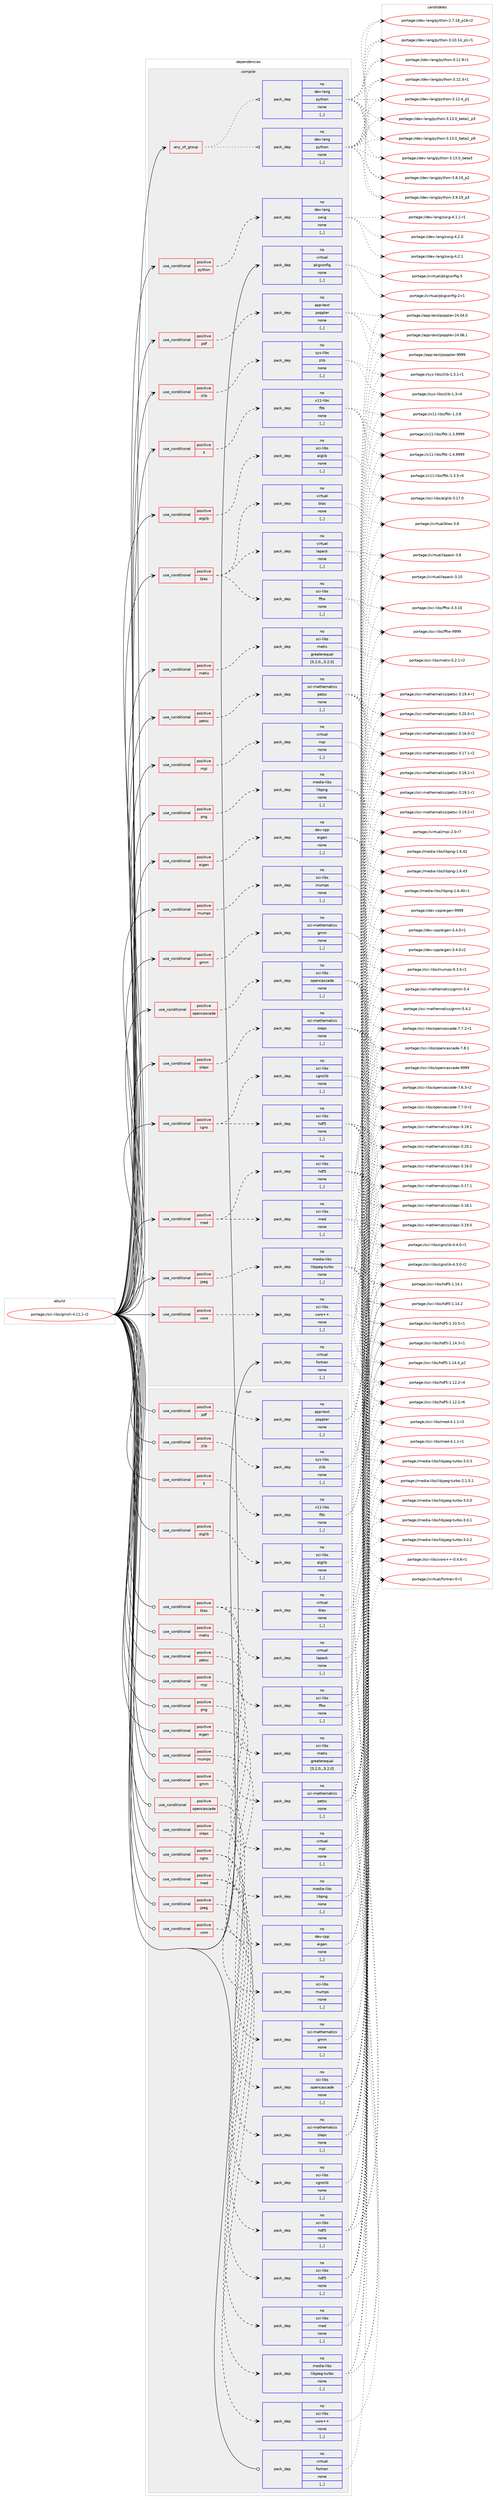 digraph prolog {

# *************
# Graph options
# *************

newrank=true;
concentrate=true;
compound=true;
graph [rankdir=LR,fontname=Helvetica,fontsize=10,ranksep=1.5];#, ranksep=2.5, nodesep=0.2];
edge  [arrowhead=vee];
node  [fontname=Helvetica,fontsize=10];

# **********
# The ebuild
# **********

subgraph cluster_leftcol {
color=gray;
rank=same;
label=<<i>ebuild</i>>;
id [label="portage://sci-libs/gmsh-4.11.1-r2", color=red, width=4, href="../sci-libs/gmsh-4.11.1-r2.svg"];
}

# ****************
# The dependencies
# ****************

subgraph cluster_midcol {
color=gray;
label=<<i>dependencies</i>>;
subgraph cluster_compile {
fillcolor="#eeeeee";
style=filled;
label=<<i>compile</i>>;
subgraph any2605 {
dependency392476 [label=<<TABLE BORDER="0" CELLBORDER="1" CELLSPACING="0" CELLPADDING="4"><TR><TD CELLPADDING="10">any_of_group</TD></TR></TABLE>>, shape=none, color=red];subgraph pack286022 {
dependency392477 [label=<<TABLE BORDER="0" CELLBORDER="1" CELLSPACING="0" CELLPADDING="4" WIDTH="220"><TR><TD ROWSPAN="6" CELLPADDING="30">pack_dep</TD></TR><TR><TD WIDTH="110">no</TD></TR><TR><TD>dev-lang</TD></TR><TR><TD>python</TD></TR><TR><TD>none</TD></TR><TR><TD>[,,]</TD></TR></TABLE>>, shape=none, color=blue];
}
dependency392476:e -> dependency392477:w [weight=20,style="dotted",arrowhead="oinv"];
subgraph pack286023 {
dependency392478 [label=<<TABLE BORDER="0" CELLBORDER="1" CELLSPACING="0" CELLPADDING="4" WIDTH="220"><TR><TD ROWSPAN="6" CELLPADDING="30">pack_dep</TD></TR><TR><TD WIDTH="110">no</TD></TR><TR><TD>dev-lang</TD></TR><TR><TD>python</TD></TR><TR><TD>none</TD></TR><TR><TD>[,,]</TD></TR></TABLE>>, shape=none, color=blue];
}
dependency392476:e -> dependency392478:w [weight=20,style="dotted",arrowhead="oinv"];
}
id:e -> dependency392476:w [weight=20,style="solid",arrowhead="vee"];
subgraph cond103664 {
dependency392479 [label=<<TABLE BORDER="0" CELLBORDER="1" CELLSPACING="0" CELLPADDING="4"><TR><TD ROWSPAN="3" CELLPADDING="10">use_conditional</TD></TR><TR><TD>positive</TD></TR><TR><TD>X</TD></TR></TABLE>>, shape=none, color=red];
subgraph pack286024 {
dependency392480 [label=<<TABLE BORDER="0" CELLBORDER="1" CELLSPACING="0" CELLPADDING="4" WIDTH="220"><TR><TD ROWSPAN="6" CELLPADDING="30">pack_dep</TD></TR><TR><TD WIDTH="110">no</TD></TR><TR><TD>x11-libs</TD></TR><TR><TD>fltk</TD></TR><TR><TD>none</TD></TR><TR><TD>[,,]</TD></TR></TABLE>>, shape=none, color=blue];
}
dependency392479:e -> dependency392480:w [weight=20,style="dashed",arrowhead="vee"];
}
id:e -> dependency392479:w [weight=20,style="solid",arrowhead="vee"];
subgraph cond103665 {
dependency392481 [label=<<TABLE BORDER="0" CELLBORDER="1" CELLSPACING="0" CELLPADDING="4"><TR><TD ROWSPAN="3" CELLPADDING="10">use_conditional</TD></TR><TR><TD>positive</TD></TR><TR><TD>alglib</TD></TR></TABLE>>, shape=none, color=red];
subgraph pack286025 {
dependency392482 [label=<<TABLE BORDER="0" CELLBORDER="1" CELLSPACING="0" CELLPADDING="4" WIDTH="220"><TR><TD ROWSPAN="6" CELLPADDING="30">pack_dep</TD></TR><TR><TD WIDTH="110">no</TD></TR><TR><TD>sci-libs</TD></TR><TR><TD>alglib</TD></TR><TR><TD>none</TD></TR><TR><TD>[,,]</TD></TR></TABLE>>, shape=none, color=blue];
}
dependency392481:e -> dependency392482:w [weight=20,style="dashed",arrowhead="vee"];
}
id:e -> dependency392481:w [weight=20,style="solid",arrowhead="vee"];
subgraph cond103666 {
dependency392483 [label=<<TABLE BORDER="0" CELLBORDER="1" CELLSPACING="0" CELLPADDING="4"><TR><TD ROWSPAN="3" CELLPADDING="10">use_conditional</TD></TR><TR><TD>positive</TD></TR><TR><TD>blas</TD></TR></TABLE>>, shape=none, color=red];
subgraph pack286026 {
dependency392484 [label=<<TABLE BORDER="0" CELLBORDER="1" CELLSPACING="0" CELLPADDING="4" WIDTH="220"><TR><TD ROWSPAN="6" CELLPADDING="30">pack_dep</TD></TR><TR><TD WIDTH="110">no</TD></TR><TR><TD>virtual</TD></TR><TR><TD>blas</TD></TR><TR><TD>none</TD></TR><TR><TD>[,,]</TD></TR></TABLE>>, shape=none, color=blue];
}
dependency392483:e -> dependency392484:w [weight=20,style="dashed",arrowhead="vee"];
subgraph pack286027 {
dependency392485 [label=<<TABLE BORDER="0" CELLBORDER="1" CELLSPACING="0" CELLPADDING="4" WIDTH="220"><TR><TD ROWSPAN="6" CELLPADDING="30">pack_dep</TD></TR><TR><TD WIDTH="110">no</TD></TR><TR><TD>virtual</TD></TR><TR><TD>lapack</TD></TR><TR><TD>none</TD></TR><TR><TD>[,,]</TD></TR></TABLE>>, shape=none, color=blue];
}
dependency392483:e -> dependency392485:w [weight=20,style="dashed",arrowhead="vee"];
subgraph pack286028 {
dependency392486 [label=<<TABLE BORDER="0" CELLBORDER="1" CELLSPACING="0" CELLPADDING="4" WIDTH="220"><TR><TD ROWSPAN="6" CELLPADDING="30">pack_dep</TD></TR><TR><TD WIDTH="110">no</TD></TR><TR><TD>sci-libs</TD></TR><TR><TD>fftw</TD></TR><TR><TD>none</TD></TR><TR><TD>[,,]</TD></TR></TABLE>>, shape=none, color=blue];
}
dependency392483:e -> dependency392486:w [weight=20,style="dashed",arrowhead="vee"];
}
id:e -> dependency392483:w [weight=20,style="solid",arrowhead="vee"];
subgraph cond103667 {
dependency392487 [label=<<TABLE BORDER="0" CELLBORDER="1" CELLSPACING="0" CELLPADDING="4"><TR><TD ROWSPAN="3" CELLPADDING="10">use_conditional</TD></TR><TR><TD>positive</TD></TR><TR><TD>cgns</TD></TR></TABLE>>, shape=none, color=red];
subgraph pack286029 {
dependency392488 [label=<<TABLE BORDER="0" CELLBORDER="1" CELLSPACING="0" CELLPADDING="4" WIDTH="220"><TR><TD ROWSPAN="6" CELLPADDING="30">pack_dep</TD></TR><TR><TD WIDTH="110">no</TD></TR><TR><TD>sci-libs</TD></TR><TR><TD>cgnslib</TD></TR><TR><TD>none</TD></TR><TR><TD>[,,]</TD></TR></TABLE>>, shape=none, color=blue];
}
dependency392487:e -> dependency392488:w [weight=20,style="dashed",arrowhead="vee"];
subgraph pack286030 {
dependency392489 [label=<<TABLE BORDER="0" CELLBORDER="1" CELLSPACING="0" CELLPADDING="4" WIDTH="220"><TR><TD ROWSPAN="6" CELLPADDING="30">pack_dep</TD></TR><TR><TD WIDTH="110">no</TD></TR><TR><TD>sci-libs</TD></TR><TR><TD>hdf5</TD></TR><TR><TD>none</TD></TR><TR><TD>[,,]</TD></TR></TABLE>>, shape=none, color=blue];
}
dependency392487:e -> dependency392489:w [weight=20,style="dashed",arrowhead="vee"];
}
id:e -> dependency392487:w [weight=20,style="solid",arrowhead="vee"];
subgraph cond103668 {
dependency392490 [label=<<TABLE BORDER="0" CELLBORDER="1" CELLSPACING="0" CELLPADDING="4"><TR><TD ROWSPAN="3" CELLPADDING="10">use_conditional</TD></TR><TR><TD>positive</TD></TR><TR><TD>eigen</TD></TR></TABLE>>, shape=none, color=red];
subgraph pack286031 {
dependency392491 [label=<<TABLE BORDER="0" CELLBORDER="1" CELLSPACING="0" CELLPADDING="4" WIDTH="220"><TR><TD ROWSPAN="6" CELLPADDING="30">pack_dep</TD></TR><TR><TD WIDTH="110">no</TD></TR><TR><TD>dev-cpp</TD></TR><TR><TD>eigen</TD></TR><TR><TD>none</TD></TR><TR><TD>[,,]</TD></TR></TABLE>>, shape=none, color=blue];
}
dependency392490:e -> dependency392491:w [weight=20,style="dashed",arrowhead="vee"];
}
id:e -> dependency392490:w [weight=20,style="solid",arrowhead="vee"];
subgraph cond103669 {
dependency392492 [label=<<TABLE BORDER="0" CELLBORDER="1" CELLSPACING="0" CELLPADDING="4"><TR><TD ROWSPAN="3" CELLPADDING="10">use_conditional</TD></TR><TR><TD>positive</TD></TR><TR><TD>gmm</TD></TR></TABLE>>, shape=none, color=red];
subgraph pack286032 {
dependency392493 [label=<<TABLE BORDER="0" CELLBORDER="1" CELLSPACING="0" CELLPADDING="4" WIDTH="220"><TR><TD ROWSPAN="6" CELLPADDING="30">pack_dep</TD></TR><TR><TD WIDTH="110">no</TD></TR><TR><TD>sci-mathematics</TD></TR><TR><TD>gmm</TD></TR><TR><TD>none</TD></TR><TR><TD>[,,]</TD></TR></TABLE>>, shape=none, color=blue];
}
dependency392492:e -> dependency392493:w [weight=20,style="dashed",arrowhead="vee"];
}
id:e -> dependency392492:w [weight=20,style="solid",arrowhead="vee"];
subgraph cond103670 {
dependency392494 [label=<<TABLE BORDER="0" CELLBORDER="1" CELLSPACING="0" CELLPADDING="4"><TR><TD ROWSPAN="3" CELLPADDING="10">use_conditional</TD></TR><TR><TD>positive</TD></TR><TR><TD>jpeg</TD></TR></TABLE>>, shape=none, color=red];
subgraph pack286033 {
dependency392495 [label=<<TABLE BORDER="0" CELLBORDER="1" CELLSPACING="0" CELLPADDING="4" WIDTH="220"><TR><TD ROWSPAN="6" CELLPADDING="30">pack_dep</TD></TR><TR><TD WIDTH="110">no</TD></TR><TR><TD>media-libs</TD></TR><TR><TD>libjpeg-turbo</TD></TR><TR><TD>none</TD></TR><TR><TD>[,,]</TD></TR></TABLE>>, shape=none, color=blue];
}
dependency392494:e -> dependency392495:w [weight=20,style="dashed",arrowhead="vee"];
}
id:e -> dependency392494:w [weight=20,style="solid",arrowhead="vee"];
subgraph cond103671 {
dependency392496 [label=<<TABLE BORDER="0" CELLBORDER="1" CELLSPACING="0" CELLPADDING="4"><TR><TD ROWSPAN="3" CELLPADDING="10">use_conditional</TD></TR><TR><TD>positive</TD></TR><TR><TD>med</TD></TR></TABLE>>, shape=none, color=red];
subgraph pack286034 {
dependency392497 [label=<<TABLE BORDER="0" CELLBORDER="1" CELLSPACING="0" CELLPADDING="4" WIDTH="220"><TR><TD ROWSPAN="6" CELLPADDING="30">pack_dep</TD></TR><TR><TD WIDTH="110">no</TD></TR><TR><TD>sci-libs</TD></TR><TR><TD>med</TD></TR><TR><TD>none</TD></TR><TR><TD>[,,]</TD></TR></TABLE>>, shape=none, color=blue];
}
dependency392496:e -> dependency392497:w [weight=20,style="dashed",arrowhead="vee"];
subgraph pack286035 {
dependency392498 [label=<<TABLE BORDER="0" CELLBORDER="1" CELLSPACING="0" CELLPADDING="4" WIDTH="220"><TR><TD ROWSPAN="6" CELLPADDING="30">pack_dep</TD></TR><TR><TD WIDTH="110">no</TD></TR><TR><TD>sci-libs</TD></TR><TR><TD>hdf5</TD></TR><TR><TD>none</TD></TR><TR><TD>[,,]</TD></TR></TABLE>>, shape=none, color=blue];
}
dependency392496:e -> dependency392498:w [weight=20,style="dashed",arrowhead="vee"];
}
id:e -> dependency392496:w [weight=20,style="solid",arrowhead="vee"];
subgraph cond103672 {
dependency392499 [label=<<TABLE BORDER="0" CELLBORDER="1" CELLSPACING="0" CELLPADDING="4"><TR><TD ROWSPAN="3" CELLPADDING="10">use_conditional</TD></TR><TR><TD>positive</TD></TR><TR><TD>metis</TD></TR></TABLE>>, shape=none, color=red];
subgraph pack286036 {
dependency392500 [label=<<TABLE BORDER="0" CELLBORDER="1" CELLSPACING="0" CELLPADDING="4" WIDTH="220"><TR><TD ROWSPAN="6" CELLPADDING="30">pack_dep</TD></TR><TR><TD WIDTH="110">no</TD></TR><TR><TD>sci-libs</TD></TR><TR><TD>metis</TD></TR><TR><TD>greaterequal</TD></TR><TR><TD>[5.2.0,,,5.2.0]</TD></TR></TABLE>>, shape=none, color=blue];
}
dependency392499:e -> dependency392500:w [weight=20,style="dashed",arrowhead="vee"];
}
id:e -> dependency392499:w [weight=20,style="solid",arrowhead="vee"];
subgraph cond103673 {
dependency392501 [label=<<TABLE BORDER="0" CELLBORDER="1" CELLSPACING="0" CELLPADDING="4"><TR><TD ROWSPAN="3" CELLPADDING="10">use_conditional</TD></TR><TR><TD>positive</TD></TR><TR><TD>mpi</TD></TR></TABLE>>, shape=none, color=red];
subgraph pack286037 {
dependency392502 [label=<<TABLE BORDER="0" CELLBORDER="1" CELLSPACING="0" CELLPADDING="4" WIDTH="220"><TR><TD ROWSPAN="6" CELLPADDING="30">pack_dep</TD></TR><TR><TD WIDTH="110">no</TD></TR><TR><TD>virtual</TD></TR><TR><TD>mpi</TD></TR><TR><TD>none</TD></TR><TR><TD>[,,]</TD></TR></TABLE>>, shape=none, color=blue];
}
dependency392501:e -> dependency392502:w [weight=20,style="dashed",arrowhead="vee"];
}
id:e -> dependency392501:w [weight=20,style="solid",arrowhead="vee"];
subgraph cond103674 {
dependency392503 [label=<<TABLE BORDER="0" CELLBORDER="1" CELLSPACING="0" CELLPADDING="4"><TR><TD ROWSPAN="3" CELLPADDING="10">use_conditional</TD></TR><TR><TD>positive</TD></TR><TR><TD>mumps</TD></TR></TABLE>>, shape=none, color=red];
subgraph pack286038 {
dependency392504 [label=<<TABLE BORDER="0" CELLBORDER="1" CELLSPACING="0" CELLPADDING="4" WIDTH="220"><TR><TD ROWSPAN="6" CELLPADDING="30">pack_dep</TD></TR><TR><TD WIDTH="110">no</TD></TR><TR><TD>sci-libs</TD></TR><TR><TD>mumps</TD></TR><TR><TD>none</TD></TR><TR><TD>[,,]</TD></TR></TABLE>>, shape=none, color=blue];
}
dependency392503:e -> dependency392504:w [weight=20,style="dashed",arrowhead="vee"];
}
id:e -> dependency392503:w [weight=20,style="solid",arrowhead="vee"];
subgraph cond103675 {
dependency392505 [label=<<TABLE BORDER="0" CELLBORDER="1" CELLSPACING="0" CELLPADDING="4"><TR><TD ROWSPAN="3" CELLPADDING="10">use_conditional</TD></TR><TR><TD>positive</TD></TR><TR><TD>opencascade</TD></TR></TABLE>>, shape=none, color=red];
subgraph pack286039 {
dependency392506 [label=<<TABLE BORDER="0" CELLBORDER="1" CELLSPACING="0" CELLPADDING="4" WIDTH="220"><TR><TD ROWSPAN="6" CELLPADDING="30">pack_dep</TD></TR><TR><TD WIDTH="110">no</TD></TR><TR><TD>sci-libs</TD></TR><TR><TD>opencascade</TD></TR><TR><TD>none</TD></TR><TR><TD>[,,]</TD></TR></TABLE>>, shape=none, color=blue];
}
dependency392505:e -> dependency392506:w [weight=20,style="dashed",arrowhead="vee"];
}
id:e -> dependency392505:w [weight=20,style="solid",arrowhead="vee"];
subgraph cond103676 {
dependency392507 [label=<<TABLE BORDER="0" CELLBORDER="1" CELLSPACING="0" CELLPADDING="4"><TR><TD ROWSPAN="3" CELLPADDING="10">use_conditional</TD></TR><TR><TD>positive</TD></TR><TR><TD>pdf</TD></TR></TABLE>>, shape=none, color=red];
subgraph pack286040 {
dependency392508 [label=<<TABLE BORDER="0" CELLBORDER="1" CELLSPACING="0" CELLPADDING="4" WIDTH="220"><TR><TD ROWSPAN="6" CELLPADDING="30">pack_dep</TD></TR><TR><TD WIDTH="110">no</TD></TR><TR><TD>app-text</TD></TR><TR><TD>poppler</TD></TR><TR><TD>none</TD></TR><TR><TD>[,,]</TD></TR></TABLE>>, shape=none, color=blue];
}
dependency392507:e -> dependency392508:w [weight=20,style="dashed",arrowhead="vee"];
}
id:e -> dependency392507:w [weight=20,style="solid",arrowhead="vee"];
subgraph cond103677 {
dependency392509 [label=<<TABLE BORDER="0" CELLBORDER="1" CELLSPACING="0" CELLPADDING="4"><TR><TD ROWSPAN="3" CELLPADDING="10">use_conditional</TD></TR><TR><TD>positive</TD></TR><TR><TD>petsc</TD></TR></TABLE>>, shape=none, color=red];
subgraph pack286041 {
dependency392510 [label=<<TABLE BORDER="0" CELLBORDER="1" CELLSPACING="0" CELLPADDING="4" WIDTH="220"><TR><TD ROWSPAN="6" CELLPADDING="30">pack_dep</TD></TR><TR><TD WIDTH="110">no</TD></TR><TR><TD>sci-mathematics</TD></TR><TR><TD>petsc</TD></TR><TR><TD>none</TD></TR><TR><TD>[,,]</TD></TR></TABLE>>, shape=none, color=blue];
}
dependency392509:e -> dependency392510:w [weight=20,style="dashed",arrowhead="vee"];
}
id:e -> dependency392509:w [weight=20,style="solid",arrowhead="vee"];
subgraph cond103678 {
dependency392511 [label=<<TABLE BORDER="0" CELLBORDER="1" CELLSPACING="0" CELLPADDING="4"><TR><TD ROWSPAN="3" CELLPADDING="10">use_conditional</TD></TR><TR><TD>positive</TD></TR><TR><TD>png</TD></TR></TABLE>>, shape=none, color=red];
subgraph pack286042 {
dependency392512 [label=<<TABLE BORDER="0" CELLBORDER="1" CELLSPACING="0" CELLPADDING="4" WIDTH="220"><TR><TD ROWSPAN="6" CELLPADDING="30">pack_dep</TD></TR><TR><TD WIDTH="110">no</TD></TR><TR><TD>media-libs</TD></TR><TR><TD>libpng</TD></TR><TR><TD>none</TD></TR><TR><TD>[,,]</TD></TR></TABLE>>, shape=none, color=blue];
}
dependency392511:e -> dependency392512:w [weight=20,style="dashed",arrowhead="vee"];
}
id:e -> dependency392511:w [weight=20,style="solid",arrowhead="vee"];
subgraph cond103679 {
dependency392513 [label=<<TABLE BORDER="0" CELLBORDER="1" CELLSPACING="0" CELLPADDING="4"><TR><TD ROWSPAN="3" CELLPADDING="10">use_conditional</TD></TR><TR><TD>positive</TD></TR><TR><TD>python</TD></TR></TABLE>>, shape=none, color=red];
subgraph pack286043 {
dependency392514 [label=<<TABLE BORDER="0" CELLBORDER="1" CELLSPACING="0" CELLPADDING="4" WIDTH="220"><TR><TD ROWSPAN="6" CELLPADDING="30">pack_dep</TD></TR><TR><TD WIDTH="110">no</TD></TR><TR><TD>dev-lang</TD></TR><TR><TD>swig</TD></TR><TR><TD>none</TD></TR><TR><TD>[,,]</TD></TR></TABLE>>, shape=none, color=blue];
}
dependency392513:e -> dependency392514:w [weight=20,style="dashed",arrowhead="vee"];
}
id:e -> dependency392513:w [weight=20,style="solid",arrowhead="vee"];
subgraph cond103680 {
dependency392515 [label=<<TABLE BORDER="0" CELLBORDER="1" CELLSPACING="0" CELLPADDING="4"><TR><TD ROWSPAN="3" CELLPADDING="10">use_conditional</TD></TR><TR><TD>positive</TD></TR><TR><TD>slepc</TD></TR></TABLE>>, shape=none, color=red];
subgraph pack286044 {
dependency392516 [label=<<TABLE BORDER="0" CELLBORDER="1" CELLSPACING="0" CELLPADDING="4" WIDTH="220"><TR><TD ROWSPAN="6" CELLPADDING="30">pack_dep</TD></TR><TR><TD WIDTH="110">no</TD></TR><TR><TD>sci-mathematics</TD></TR><TR><TD>slepc</TD></TR><TR><TD>none</TD></TR><TR><TD>[,,]</TD></TR></TABLE>>, shape=none, color=blue];
}
dependency392515:e -> dependency392516:w [weight=20,style="dashed",arrowhead="vee"];
}
id:e -> dependency392515:w [weight=20,style="solid",arrowhead="vee"];
subgraph cond103681 {
dependency392517 [label=<<TABLE BORDER="0" CELLBORDER="1" CELLSPACING="0" CELLPADDING="4"><TR><TD ROWSPAN="3" CELLPADDING="10">use_conditional</TD></TR><TR><TD>positive</TD></TR><TR><TD>voro</TD></TR></TABLE>>, shape=none, color=red];
subgraph pack286045 {
dependency392518 [label=<<TABLE BORDER="0" CELLBORDER="1" CELLSPACING="0" CELLPADDING="4" WIDTH="220"><TR><TD ROWSPAN="6" CELLPADDING="30">pack_dep</TD></TR><TR><TD WIDTH="110">no</TD></TR><TR><TD>sci-libs</TD></TR><TR><TD>voro++</TD></TR><TR><TD>none</TD></TR><TR><TD>[,,]</TD></TR></TABLE>>, shape=none, color=blue];
}
dependency392517:e -> dependency392518:w [weight=20,style="dashed",arrowhead="vee"];
}
id:e -> dependency392517:w [weight=20,style="solid",arrowhead="vee"];
subgraph cond103682 {
dependency392519 [label=<<TABLE BORDER="0" CELLBORDER="1" CELLSPACING="0" CELLPADDING="4"><TR><TD ROWSPAN="3" CELLPADDING="10">use_conditional</TD></TR><TR><TD>positive</TD></TR><TR><TD>zlib</TD></TR></TABLE>>, shape=none, color=red];
subgraph pack286046 {
dependency392520 [label=<<TABLE BORDER="0" CELLBORDER="1" CELLSPACING="0" CELLPADDING="4" WIDTH="220"><TR><TD ROWSPAN="6" CELLPADDING="30">pack_dep</TD></TR><TR><TD WIDTH="110">no</TD></TR><TR><TD>sys-libs</TD></TR><TR><TD>zlib</TD></TR><TR><TD>none</TD></TR><TR><TD>[,,]</TD></TR></TABLE>>, shape=none, color=blue];
}
dependency392519:e -> dependency392520:w [weight=20,style="dashed",arrowhead="vee"];
}
id:e -> dependency392519:w [weight=20,style="solid",arrowhead="vee"];
subgraph pack286047 {
dependency392521 [label=<<TABLE BORDER="0" CELLBORDER="1" CELLSPACING="0" CELLPADDING="4" WIDTH="220"><TR><TD ROWSPAN="6" CELLPADDING="30">pack_dep</TD></TR><TR><TD WIDTH="110">no</TD></TR><TR><TD>virtual</TD></TR><TR><TD>fortran</TD></TR><TR><TD>none</TD></TR><TR><TD>[,,]</TD></TR></TABLE>>, shape=none, color=blue];
}
id:e -> dependency392521:w [weight=20,style="solid",arrowhead="vee"];
subgraph pack286048 {
dependency392522 [label=<<TABLE BORDER="0" CELLBORDER="1" CELLSPACING="0" CELLPADDING="4" WIDTH="220"><TR><TD ROWSPAN="6" CELLPADDING="30">pack_dep</TD></TR><TR><TD WIDTH="110">no</TD></TR><TR><TD>virtual</TD></TR><TR><TD>pkgconfig</TD></TR><TR><TD>none</TD></TR><TR><TD>[,,]</TD></TR></TABLE>>, shape=none, color=blue];
}
id:e -> dependency392522:w [weight=20,style="solid",arrowhead="vee"];
}
subgraph cluster_compileandrun {
fillcolor="#eeeeee";
style=filled;
label=<<i>compile and run</i>>;
}
subgraph cluster_run {
fillcolor="#eeeeee";
style=filled;
label=<<i>run</i>>;
subgraph cond103683 {
dependency392523 [label=<<TABLE BORDER="0" CELLBORDER="1" CELLSPACING="0" CELLPADDING="4"><TR><TD ROWSPAN="3" CELLPADDING="10">use_conditional</TD></TR><TR><TD>positive</TD></TR><TR><TD>X</TD></TR></TABLE>>, shape=none, color=red];
subgraph pack286049 {
dependency392524 [label=<<TABLE BORDER="0" CELLBORDER="1" CELLSPACING="0" CELLPADDING="4" WIDTH="220"><TR><TD ROWSPAN="6" CELLPADDING="30">pack_dep</TD></TR><TR><TD WIDTH="110">no</TD></TR><TR><TD>x11-libs</TD></TR><TR><TD>fltk</TD></TR><TR><TD>none</TD></TR><TR><TD>[,,]</TD></TR></TABLE>>, shape=none, color=blue];
}
dependency392523:e -> dependency392524:w [weight=20,style="dashed",arrowhead="vee"];
}
id:e -> dependency392523:w [weight=20,style="solid",arrowhead="odot"];
subgraph cond103684 {
dependency392525 [label=<<TABLE BORDER="0" CELLBORDER="1" CELLSPACING="0" CELLPADDING="4"><TR><TD ROWSPAN="3" CELLPADDING="10">use_conditional</TD></TR><TR><TD>positive</TD></TR><TR><TD>alglib</TD></TR></TABLE>>, shape=none, color=red];
subgraph pack286050 {
dependency392526 [label=<<TABLE BORDER="0" CELLBORDER="1" CELLSPACING="0" CELLPADDING="4" WIDTH="220"><TR><TD ROWSPAN="6" CELLPADDING="30">pack_dep</TD></TR><TR><TD WIDTH="110">no</TD></TR><TR><TD>sci-libs</TD></TR><TR><TD>alglib</TD></TR><TR><TD>none</TD></TR><TR><TD>[,,]</TD></TR></TABLE>>, shape=none, color=blue];
}
dependency392525:e -> dependency392526:w [weight=20,style="dashed",arrowhead="vee"];
}
id:e -> dependency392525:w [weight=20,style="solid",arrowhead="odot"];
subgraph cond103685 {
dependency392527 [label=<<TABLE BORDER="0" CELLBORDER="1" CELLSPACING="0" CELLPADDING="4"><TR><TD ROWSPAN="3" CELLPADDING="10">use_conditional</TD></TR><TR><TD>positive</TD></TR><TR><TD>blas</TD></TR></TABLE>>, shape=none, color=red];
subgraph pack286051 {
dependency392528 [label=<<TABLE BORDER="0" CELLBORDER="1" CELLSPACING="0" CELLPADDING="4" WIDTH="220"><TR><TD ROWSPAN="6" CELLPADDING="30">pack_dep</TD></TR><TR><TD WIDTH="110">no</TD></TR><TR><TD>virtual</TD></TR><TR><TD>blas</TD></TR><TR><TD>none</TD></TR><TR><TD>[,,]</TD></TR></TABLE>>, shape=none, color=blue];
}
dependency392527:e -> dependency392528:w [weight=20,style="dashed",arrowhead="vee"];
subgraph pack286052 {
dependency392529 [label=<<TABLE BORDER="0" CELLBORDER="1" CELLSPACING="0" CELLPADDING="4" WIDTH="220"><TR><TD ROWSPAN="6" CELLPADDING="30">pack_dep</TD></TR><TR><TD WIDTH="110">no</TD></TR><TR><TD>virtual</TD></TR><TR><TD>lapack</TD></TR><TR><TD>none</TD></TR><TR><TD>[,,]</TD></TR></TABLE>>, shape=none, color=blue];
}
dependency392527:e -> dependency392529:w [weight=20,style="dashed",arrowhead="vee"];
subgraph pack286053 {
dependency392530 [label=<<TABLE BORDER="0" CELLBORDER="1" CELLSPACING="0" CELLPADDING="4" WIDTH="220"><TR><TD ROWSPAN="6" CELLPADDING="30">pack_dep</TD></TR><TR><TD WIDTH="110">no</TD></TR><TR><TD>sci-libs</TD></TR><TR><TD>fftw</TD></TR><TR><TD>none</TD></TR><TR><TD>[,,]</TD></TR></TABLE>>, shape=none, color=blue];
}
dependency392527:e -> dependency392530:w [weight=20,style="dashed",arrowhead="vee"];
}
id:e -> dependency392527:w [weight=20,style="solid",arrowhead="odot"];
subgraph cond103686 {
dependency392531 [label=<<TABLE BORDER="0" CELLBORDER="1" CELLSPACING="0" CELLPADDING="4"><TR><TD ROWSPAN="3" CELLPADDING="10">use_conditional</TD></TR><TR><TD>positive</TD></TR><TR><TD>cgns</TD></TR></TABLE>>, shape=none, color=red];
subgraph pack286054 {
dependency392532 [label=<<TABLE BORDER="0" CELLBORDER="1" CELLSPACING="0" CELLPADDING="4" WIDTH="220"><TR><TD ROWSPAN="6" CELLPADDING="30">pack_dep</TD></TR><TR><TD WIDTH="110">no</TD></TR><TR><TD>sci-libs</TD></TR><TR><TD>cgnslib</TD></TR><TR><TD>none</TD></TR><TR><TD>[,,]</TD></TR></TABLE>>, shape=none, color=blue];
}
dependency392531:e -> dependency392532:w [weight=20,style="dashed",arrowhead="vee"];
subgraph pack286055 {
dependency392533 [label=<<TABLE BORDER="0" CELLBORDER="1" CELLSPACING="0" CELLPADDING="4" WIDTH="220"><TR><TD ROWSPAN="6" CELLPADDING="30">pack_dep</TD></TR><TR><TD WIDTH="110">no</TD></TR><TR><TD>sci-libs</TD></TR><TR><TD>hdf5</TD></TR><TR><TD>none</TD></TR><TR><TD>[,,]</TD></TR></TABLE>>, shape=none, color=blue];
}
dependency392531:e -> dependency392533:w [weight=20,style="dashed",arrowhead="vee"];
}
id:e -> dependency392531:w [weight=20,style="solid",arrowhead="odot"];
subgraph cond103687 {
dependency392534 [label=<<TABLE BORDER="0" CELLBORDER="1" CELLSPACING="0" CELLPADDING="4"><TR><TD ROWSPAN="3" CELLPADDING="10">use_conditional</TD></TR><TR><TD>positive</TD></TR><TR><TD>eigen</TD></TR></TABLE>>, shape=none, color=red];
subgraph pack286056 {
dependency392535 [label=<<TABLE BORDER="0" CELLBORDER="1" CELLSPACING="0" CELLPADDING="4" WIDTH="220"><TR><TD ROWSPAN="6" CELLPADDING="30">pack_dep</TD></TR><TR><TD WIDTH="110">no</TD></TR><TR><TD>dev-cpp</TD></TR><TR><TD>eigen</TD></TR><TR><TD>none</TD></TR><TR><TD>[,,]</TD></TR></TABLE>>, shape=none, color=blue];
}
dependency392534:e -> dependency392535:w [weight=20,style="dashed",arrowhead="vee"];
}
id:e -> dependency392534:w [weight=20,style="solid",arrowhead="odot"];
subgraph cond103688 {
dependency392536 [label=<<TABLE BORDER="0" CELLBORDER="1" CELLSPACING="0" CELLPADDING="4"><TR><TD ROWSPAN="3" CELLPADDING="10">use_conditional</TD></TR><TR><TD>positive</TD></TR><TR><TD>gmm</TD></TR></TABLE>>, shape=none, color=red];
subgraph pack286057 {
dependency392537 [label=<<TABLE BORDER="0" CELLBORDER="1" CELLSPACING="0" CELLPADDING="4" WIDTH="220"><TR><TD ROWSPAN="6" CELLPADDING="30">pack_dep</TD></TR><TR><TD WIDTH="110">no</TD></TR><TR><TD>sci-mathematics</TD></TR><TR><TD>gmm</TD></TR><TR><TD>none</TD></TR><TR><TD>[,,]</TD></TR></TABLE>>, shape=none, color=blue];
}
dependency392536:e -> dependency392537:w [weight=20,style="dashed",arrowhead="vee"];
}
id:e -> dependency392536:w [weight=20,style="solid",arrowhead="odot"];
subgraph cond103689 {
dependency392538 [label=<<TABLE BORDER="0" CELLBORDER="1" CELLSPACING="0" CELLPADDING="4"><TR><TD ROWSPAN="3" CELLPADDING="10">use_conditional</TD></TR><TR><TD>positive</TD></TR><TR><TD>jpeg</TD></TR></TABLE>>, shape=none, color=red];
subgraph pack286058 {
dependency392539 [label=<<TABLE BORDER="0" CELLBORDER="1" CELLSPACING="0" CELLPADDING="4" WIDTH="220"><TR><TD ROWSPAN="6" CELLPADDING="30">pack_dep</TD></TR><TR><TD WIDTH="110">no</TD></TR><TR><TD>media-libs</TD></TR><TR><TD>libjpeg-turbo</TD></TR><TR><TD>none</TD></TR><TR><TD>[,,]</TD></TR></TABLE>>, shape=none, color=blue];
}
dependency392538:e -> dependency392539:w [weight=20,style="dashed",arrowhead="vee"];
}
id:e -> dependency392538:w [weight=20,style="solid",arrowhead="odot"];
subgraph cond103690 {
dependency392540 [label=<<TABLE BORDER="0" CELLBORDER="1" CELLSPACING="0" CELLPADDING="4"><TR><TD ROWSPAN="3" CELLPADDING="10">use_conditional</TD></TR><TR><TD>positive</TD></TR><TR><TD>med</TD></TR></TABLE>>, shape=none, color=red];
subgraph pack286059 {
dependency392541 [label=<<TABLE BORDER="0" CELLBORDER="1" CELLSPACING="0" CELLPADDING="4" WIDTH="220"><TR><TD ROWSPAN="6" CELLPADDING="30">pack_dep</TD></TR><TR><TD WIDTH="110">no</TD></TR><TR><TD>sci-libs</TD></TR><TR><TD>med</TD></TR><TR><TD>none</TD></TR><TR><TD>[,,]</TD></TR></TABLE>>, shape=none, color=blue];
}
dependency392540:e -> dependency392541:w [weight=20,style="dashed",arrowhead="vee"];
subgraph pack286060 {
dependency392542 [label=<<TABLE BORDER="0" CELLBORDER="1" CELLSPACING="0" CELLPADDING="4" WIDTH="220"><TR><TD ROWSPAN="6" CELLPADDING="30">pack_dep</TD></TR><TR><TD WIDTH="110">no</TD></TR><TR><TD>sci-libs</TD></TR><TR><TD>hdf5</TD></TR><TR><TD>none</TD></TR><TR><TD>[,,]</TD></TR></TABLE>>, shape=none, color=blue];
}
dependency392540:e -> dependency392542:w [weight=20,style="dashed",arrowhead="vee"];
}
id:e -> dependency392540:w [weight=20,style="solid",arrowhead="odot"];
subgraph cond103691 {
dependency392543 [label=<<TABLE BORDER="0" CELLBORDER="1" CELLSPACING="0" CELLPADDING="4"><TR><TD ROWSPAN="3" CELLPADDING="10">use_conditional</TD></TR><TR><TD>positive</TD></TR><TR><TD>metis</TD></TR></TABLE>>, shape=none, color=red];
subgraph pack286061 {
dependency392544 [label=<<TABLE BORDER="0" CELLBORDER="1" CELLSPACING="0" CELLPADDING="4" WIDTH="220"><TR><TD ROWSPAN="6" CELLPADDING="30">pack_dep</TD></TR><TR><TD WIDTH="110">no</TD></TR><TR><TD>sci-libs</TD></TR><TR><TD>metis</TD></TR><TR><TD>greaterequal</TD></TR><TR><TD>[5.2.0,,,5.2.0]</TD></TR></TABLE>>, shape=none, color=blue];
}
dependency392543:e -> dependency392544:w [weight=20,style="dashed",arrowhead="vee"];
}
id:e -> dependency392543:w [weight=20,style="solid",arrowhead="odot"];
subgraph cond103692 {
dependency392545 [label=<<TABLE BORDER="0" CELLBORDER="1" CELLSPACING="0" CELLPADDING="4"><TR><TD ROWSPAN="3" CELLPADDING="10">use_conditional</TD></TR><TR><TD>positive</TD></TR><TR><TD>mpi</TD></TR></TABLE>>, shape=none, color=red];
subgraph pack286062 {
dependency392546 [label=<<TABLE BORDER="0" CELLBORDER="1" CELLSPACING="0" CELLPADDING="4" WIDTH="220"><TR><TD ROWSPAN="6" CELLPADDING="30">pack_dep</TD></TR><TR><TD WIDTH="110">no</TD></TR><TR><TD>virtual</TD></TR><TR><TD>mpi</TD></TR><TR><TD>none</TD></TR><TR><TD>[,,]</TD></TR></TABLE>>, shape=none, color=blue];
}
dependency392545:e -> dependency392546:w [weight=20,style="dashed",arrowhead="vee"];
}
id:e -> dependency392545:w [weight=20,style="solid",arrowhead="odot"];
subgraph cond103693 {
dependency392547 [label=<<TABLE BORDER="0" CELLBORDER="1" CELLSPACING="0" CELLPADDING="4"><TR><TD ROWSPAN="3" CELLPADDING="10">use_conditional</TD></TR><TR><TD>positive</TD></TR><TR><TD>mumps</TD></TR></TABLE>>, shape=none, color=red];
subgraph pack286063 {
dependency392548 [label=<<TABLE BORDER="0" CELLBORDER="1" CELLSPACING="0" CELLPADDING="4" WIDTH="220"><TR><TD ROWSPAN="6" CELLPADDING="30">pack_dep</TD></TR><TR><TD WIDTH="110">no</TD></TR><TR><TD>sci-libs</TD></TR><TR><TD>mumps</TD></TR><TR><TD>none</TD></TR><TR><TD>[,,]</TD></TR></TABLE>>, shape=none, color=blue];
}
dependency392547:e -> dependency392548:w [weight=20,style="dashed",arrowhead="vee"];
}
id:e -> dependency392547:w [weight=20,style="solid",arrowhead="odot"];
subgraph cond103694 {
dependency392549 [label=<<TABLE BORDER="0" CELLBORDER="1" CELLSPACING="0" CELLPADDING="4"><TR><TD ROWSPAN="3" CELLPADDING="10">use_conditional</TD></TR><TR><TD>positive</TD></TR><TR><TD>opencascade</TD></TR></TABLE>>, shape=none, color=red];
subgraph pack286064 {
dependency392550 [label=<<TABLE BORDER="0" CELLBORDER="1" CELLSPACING="0" CELLPADDING="4" WIDTH="220"><TR><TD ROWSPAN="6" CELLPADDING="30">pack_dep</TD></TR><TR><TD WIDTH="110">no</TD></TR><TR><TD>sci-libs</TD></TR><TR><TD>opencascade</TD></TR><TR><TD>none</TD></TR><TR><TD>[,,]</TD></TR></TABLE>>, shape=none, color=blue];
}
dependency392549:e -> dependency392550:w [weight=20,style="dashed",arrowhead="vee"];
}
id:e -> dependency392549:w [weight=20,style="solid",arrowhead="odot"];
subgraph cond103695 {
dependency392551 [label=<<TABLE BORDER="0" CELLBORDER="1" CELLSPACING="0" CELLPADDING="4"><TR><TD ROWSPAN="3" CELLPADDING="10">use_conditional</TD></TR><TR><TD>positive</TD></TR><TR><TD>pdf</TD></TR></TABLE>>, shape=none, color=red];
subgraph pack286065 {
dependency392552 [label=<<TABLE BORDER="0" CELLBORDER="1" CELLSPACING="0" CELLPADDING="4" WIDTH="220"><TR><TD ROWSPAN="6" CELLPADDING="30">pack_dep</TD></TR><TR><TD WIDTH="110">no</TD></TR><TR><TD>app-text</TD></TR><TR><TD>poppler</TD></TR><TR><TD>none</TD></TR><TR><TD>[,,]</TD></TR></TABLE>>, shape=none, color=blue];
}
dependency392551:e -> dependency392552:w [weight=20,style="dashed",arrowhead="vee"];
}
id:e -> dependency392551:w [weight=20,style="solid",arrowhead="odot"];
subgraph cond103696 {
dependency392553 [label=<<TABLE BORDER="0" CELLBORDER="1" CELLSPACING="0" CELLPADDING="4"><TR><TD ROWSPAN="3" CELLPADDING="10">use_conditional</TD></TR><TR><TD>positive</TD></TR><TR><TD>petsc</TD></TR></TABLE>>, shape=none, color=red];
subgraph pack286066 {
dependency392554 [label=<<TABLE BORDER="0" CELLBORDER="1" CELLSPACING="0" CELLPADDING="4" WIDTH="220"><TR><TD ROWSPAN="6" CELLPADDING="30">pack_dep</TD></TR><TR><TD WIDTH="110">no</TD></TR><TR><TD>sci-mathematics</TD></TR><TR><TD>petsc</TD></TR><TR><TD>none</TD></TR><TR><TD>[,,]</TD></TR></TABLE>>, shape=none, color=blue];
}
dependency392553:e -> dependency392554:w [weight=20,style="dashed",arrowhead="vee"];
}
id:e -> dependency392553:w [weight=20,style="solid",arrowhead="odot"];
subgraph cond103697 {
dependency392555 [label=<<TABLE BORDER="0" CELLBORDER="1" CELLSPACING="0" CELLPADDING="4"><TR><TD ROWSPAN="3" CELLPADDING="10">use_conditional</TD></TR><TR><TD>positive</TD></TR><TR><TD>png</TD></TR></TABLE>>, shape=none, color=red];
subgraph pack286067 {
dependency392556 [label=<<TABLE BORDER="0" CELLBORDER="1" CELLSPACING="0" CELLPADDING="4" WIDTH="220"><TR><TD ROWSPAN="6" CELLPADDING="30">pack_dep</TD></TR><TR><TD WIDTH="110">no</TD></TR><TR><TD>media-libs</TD></TR><TR><TD>libpng</TD></TR><TR><TD>none</TD></TR><TR><TD>[,,]</TD></TR></TABLE>>, shape=none, color=blue];
}
dependency392555:e -> dependency392556:w [weight=20,style="dashed",arrowhead="vee"];
}
id:e -> dependency392555:w [weight=20,style="solid",arrowhead="odot"];
subgraph cond103698 {
dependency392557 [label=<<TABLE BORDER="0" CELLBORDER="1" CELLSPACING="0" CELLPADDING="4"><TR><TD ROWSPAN="3" CELLPADDING="10">use_conditional</TD></TR><TR><TD>positive</TD></TR><TR><TD>slepc</TD></TR></TABLE>>, shape=none, color=red];
subgraph pack286068 {
dependency392558 [label=<<TABLE BORDER="0" CELLBORDER="1" CELLSPACING="0" CELLPADDING="4" WIDTH="220"><TR><TD ROWSPAN="6" CELLPADDING="30">pack_dep</TD></TR><TR><TD WIDTH="110">no</TD></TR><TR><TD>sci-mathematics</TD></TR><TR><TD>slepc</TD></TR><TR><TD>none</TD></TR><TR><TD>[,,]</TD></TR></TABLE>>, shape=none, color=blue];
}
dependency392557:e -> dependency392558:w [weight=20,style="dashed",arrowhead="vee"];
}
id:e -> dependency392557:w [weight=20,style="solid",arrowhead="odot"];
subgraph cond103699 {
dependency392559 [label=<<TABLE BORDER="0" CELLBORDER="1" CELLSPACING="0" CELLPADDING="4"><TR><TD ROWSPAN="3" CELLPADDING="10">use_conditional</TD></TR><TR><TD>positive</TD></TR><TR><TD>voro</TD></TR></TABLE>>, shape=none, color=red];
subgraph pack286069 {
dependency392560 [label=<<TABLE BORDER="0" CELLBORDER="1" CELLSPACING="0" CELLPADDING="4" WIDTH="220"><TR><TD ROWSPAN="6" CELLPADDING="30">pack_dep</TD></TR><TR><TD WIDTH="110">no</TD></TR><TR><TD>sci-libs</TD></TR><TR><TD>voro++</TD></TR><TR><TD>none</TD></TR><TR><TD>[,,]</TD></TR></TABLE>>, shape=none, color=blue];
}
dependency392559:e -> dependency392560:w [weight=20,style="dashed",arrowhead="vee"];
}
id:e -> dependency392559:w [weight=20,style="solid",arrowhead="odot"];
subgraph cond103700 {
dependency392561 [label=<<TABLE BORDER="0" CELLBORDER="1" CELLSPACING="0" CELLPADDING="4"><TR><TD ROWSPAN="3" CELLPADDING="10">use_conditional</TD></TR><TR><TD>positive</TD></TR><TR><TD>zlib</TD></TR></TABLE>>, shape=none, color=red];
subgraph pack286070 {
dependency392562 [label=<<TABLE BORDER="0" CELLBORDER="1" CELLSPACING="0" CELLPADDING="4" WIDTH="220"><TR><TD ROWSPAN="6" CELLPADDING="30">pack_dep</TD></TR><TR><TD WIDTH="110">no</TD></TR><TR><TD>sys-libs</TD></TR><TR><TD>zlib</TD></TR><TR><TD>none</TD></TR><TR><TD>[,,]</TD></TR></TABLE>>, shape=none, color=blue];
}
dependency392561:e -> dependency392562:w [weight=20,style="dashed",arrowhead="vee"];
}
id:e -> dependency392561:w [weight=20,style="solid",arrowhead="odot"];
subgraph pack286071 {
dependency392563 [label=<<TABLE BORDER="0" CELLBORDER="1" CELLSPACING="0" CELLPADDING="4" WIDTH="220"><TR><TD ROWSPAN="6" CELLPADDING="30">pack_dep</TD></TR><TR><TD WIDTH="110">no</TD></TR><TR><TD>virtual</TD></TR><TR><TD>fortran</TD></TR><TR><TD>none</TD></TR><TR><TD>[,,]</TD></TR></TABLE>>, shape=none, color=blue];
}
id:e -> dependency392563:w [weight=20,style="solid",arrowhead="odot"];
}
}

# **************
# The candidates
# **************

subgraph cluster_choices {
rank=same;
color=gray;
label=<<i>candidates</i>>;

subgraph choice286022 {
color=black;
nodesep=1;
choice100101118451089711010347112121116104111110455046554649569511249544511450 [label="portage://dev-lang/python-2.7.18_p16-r2", color=red, width=4,href="../dev-lang/python-2.7.18_p16-r2.svg"];
choice100101118451089711010347112121116104111110455146494846495295112494511449 [label="portage://dev-lang/python-3.10.14_p1-r1", color=red, width=4,href="../dev-lang/python-3.10.14_p1-r1.svg"];
choice100101118451089711010347112121116104111110455146494946574511449 [label="portage://dev-lang/python-3.11.9-r1", color=red, width=4,href="../dev-lang/python-3.11.9-r1.svg"];
choice100101118451089711010347112121116104111110455146495046514511449 [label="portage://dev-lang/python-3.12.3-r1", color=red, width=4,href="../dev-lang/python-3.12.3-r1.svg"];
choice100101118451089711010347112121116104111110455146495046529511249 [label="portage://dev-lang/python-3.12.4_p1", color=red, width=4,href="../dev-lang/python-3.12.4_p1.svg"];
choice10010111845108971101034711212111610411111045514649514648959810111697499511251 [label="portage://dev-lang/python-3.13.0_beta1_p3", color=red, width=4,href="../dev-lang/python-3.13.0_beta1_p3.svg"];
choice10010111845108971101034711212111610411111045514649514648959810111697509511257 [label="portage://dev-lang/python-3.13.0_beta2_p9", color=red, width=4,href="../dev-lang/python-3.13.0_beta2_p9.svg"];
choice1001011184510897110103471121211161041111104551464951464895981011169751 [label="portage://dev-lang/python-3.13.0_beta3", color=red, width=4,href="../dev-lang/python-3.13.0_beta3.svg"];
choice100101118451089711010347112121116104111110455146564649579511250 [label="portage://dev-lang/python-3.8.19_p2", color=red, width=4,href="../dev-lang/python-3.8.19_p2.svg"];
choice100101118451089711010347112121116104111110455146574649579511251 [label="portage://dev-lang/python-3.9.19_p3", color=red, width=4,href="../dev-lang/python-3.9.19_p3.svg"];
dependency392477:e -> choice100101118451089711010347112121116104111110455046554649569511249544511450:w [style=dotted,weight="100"];
dependency392477:e -> choice100101118451089711010347112121116104111110455146494846495295112494511449:w [style=dotted,weight="100"];
dependency392477:e -> choice100101118451089711010347112121116104111110455146494946574511449:w [style=dotted,weight="100"];
dependency392477:e -> choice100101118451089711010347112121116104111110455146495046514511449:w [style=dotted,weight="100"];
dependency392477:e -> choice100101118451089711010347112121116104111110455146495046529511249:w [style=dotted,weight="100"];
dependency392477:e -> choice10010111845108971101034711212111610411111045514649514648959810111697499511251:w [style=dotted,weight="100"];
dependency392477:e -> choice10010111845108971101034711212111610411111045514649514648959810111697509511257:w [style=dotted,weight="100"];
dependency392477:e -> choice1001011184510897110103471121211161041111104551464951464895981011169751:w [style=dotted,weight="100"];
dependency392477:e -> choice100101118451089711010347112121116104111110455146564649579511250:w [style=dotted,weight="100"];
dependency392477:e -> choice100101118451089711010347112121116104111110455146574649579511251:w [style=dotted,weight="100"];
}
subgraph choice286023 {
color=black;
nodesep=1;
choice100101118451089711010347112121116104111110455046554649569511249544511450 [label="portage://dev-lang/python-2.7.18_p16-r2", color=red, width=4,href="../dev-lang/python-2.7.18_p16-r2.svg"];
choice100101118451089711010347112121116104111110455146494846495295112494511449 [label="portage://dev-lang/python-3.10.14_p1-r1", color=red, width=4,href="../dev-lang/python-3.10.14_p1-r1.svg"];
choice100101118451089711010347112121116104111110455146494946574511449 [label="portage://dev-lang/python-3.11.9-r1", color=red, width=4,href="../dev-lang/python-3.11.9-r1.svg"];
choice100101118451089711010347112121116104111110455146495046514511449 [label="portage://dev-lang/python-3.12.3-r1", color=red, width=4,href="../dev-lang/python-3.12.3-r1.svg"];
choice100101118451089711010347112121116104111110455146495046529511249 [label="portage://dev-lang/python-3.12.4_p1", color=red, width=4,href="../dev-lang/python-3.12.4_p1.svg"];
choice10010111845108971101034711212111610411111045514649514648959810111697499511251 [label="portage://dev-lang/python-3.13.0_beta1_p3", color=red, width=4,href="../dev-lang/python-3.13.0_beta1_p3.svg"];
choice10010111845108971101034711212111610411111045514649514648959810111697509511257 [label="portage://dev-lang/python-3.13.0_beta2_p9", color=red, width=4,href="../dev-lang/python-3.13.0_beta2_p9.svg"];
choice1001011184510897110103471121211161041111104551464951464895981011169751 [label="portage://dev-lang/python-3.13.0_beta3", color=red, width=4,href="../dev-lang/python-3.13.0_beta3.svg"];
choice100101118451089711010347112121116104111110455146564649579511250 [label="portage://dev-lang/python-3.8.19_p2", color=red, width=4,href="../dev-lang/python-3.8.19_p2.svg"];
choice100101118451089711010347112121116104111110455146574649579511251 [label="portage://dev-lang/python-3.9.19_p3", color=red, width=4,href="../dev-lang/python-3.9.19_p3.svg"];
dependency392478:e -> choice100101118451089711010347112121116104111110455046554649569511249544511450:w [style=dotted,weight="100"];
dependency392478:e -> choice100101118451089711010347112121116104111110455146494846495295112494511449:w [style=dotted,weight="100"];
dependency392478:e -> choice100101118451089711010347112121116104111110455146494946574511449:w [style=dotted,weight="100"];
dependency392478:e -> choice100101118451089711010347112121116104111110455146495046514511449:w [style=dotted,weight="100"];
dependency392478:e -> choice100101118451089711010347112121116104111110455146495046529511249:w [style=dotted,weight="100"];
dependency392478:e -> choice10010111845108971101034711212111610411111045514649514648959810111697499511251:w [style=dotted,weight="100"];
dependency392478:e -> choice10010111845108971101034711212111610411111045514649514648959810111697509511257:w [style=dotted,weight="100"];
dependency392478:e -> choice1001011184510897110103471121211161041111104551464951464895981011169751:w [style=dotted,weight="100"];
dependency392478:e -> choice100101118451089711010347112121116104111110455146564649579511250:w [style=dotted,weight="100"];
dependency392478:e -> choice100101118451089711010347112121116104111110455146574649579511251:w [style=dotted,weight="100"];
}
subgraph choice286024 {
color=black;
nodesep=1;
choice12049494510810598115471021081161074549465146534511452 [label="portage://x11-libs/fltk-1.3.5-r4", color=red, width=4,href="../x11-libs/fltk-1.3.5-r4.svg"];
choice1204949451081059811547102108116107454946514656 [label="portage://x11-libs/fltk-1.3.8", color=red, width=4,href="../x11-libs/fltk-1.3.8.svg"];
choice1204949451081059811547102108116107454946514657575757 [label="portage://x11-libs/fltk-1.3.9999", color=red, width=4,href="../x11-libs/fltk-1.3.9999.svg"];
choice1204949451081059811547102108116107454946524657575757 [label="portage://x11-libs/fltk-1.4.9999", color=red, width=4,href="../x11-libs/fltk-1.4.9999.svg"];
dependency392480:e -> choice12049494510810598115471021081161074549465146534511452:w [style=dotted,weight="100"];
dependency392480:e -> choice1204949451081059811547102108116107454946514656:w [style=dotted,weight="100"];
dependency392480:e -> choice1204949451081059811547102108116107454946514657575757:w [style=dotted,weight="100"];
dependency392480:e -> choice1204949451081059811547102108116107454946524657575757:w [style=dotted,weight="100"];
}
subgraph choice286025 {
color=black;
nodesep=1;
choice11599105451081059811547971081031081059845514649554648 [label="portage://sci-libs/alglib-3.17.0", color=red, width=4,href="../sci-libs/alglib-3.17.0.svg"];
dependency392482:e -> choice11599105451081059811547971081031081059845514649554648:w [style=dotted,weight="100"];
}
subgraph choice286026 {
color=black;
nodesep=1;
choice1181051141161179710847981089711545514656 [label="portage://virtual/blas-3.8", color=red, width=4,href="../virtual/blas-3.8.svg"];
dependency392484:e -> choice1181051141161179710847981089711545514656:w [style=dotted,weight="100"];
}
subgraph choice286027 {
color=black;
nodesep=1;
choice11810511411611797108471089711297991074551464948 [label="portage://virtual/lapack-3.10", color=red, width=4,href="../virtual/lapack-3.10.svg"];
choice118105114116117971084710897112979910745514656 [label="portage://virtual/lapack-3.8", color=red, width=4,href="../virtual/lapack-3.8.svg"];
dependency392485:e -> choice11810511411611797108471089711297991074551464948:w [style=dotted,weight="100"];
dependency392485:e -> choice118105114116117971084710897112979910745514656:w [style=dotted,weight="100"];
}
subgraph choice286028 {
color=black;
nodesep=1;
choice1159910545108105981154710210211611945514651464948 [label="portage://sci-libs/fftw-3.3.10", color=red, width=4,href="../sci-libs/fftw-3.3.10.svg"];
choice115991054510810598115471021021161194557575757 [label="portage://sci-libs/fftw-9999", color=red, width=4,href="../sci-libs/fftw-9999.svg"];
dependency392486:e -> choice1159910545108105981154710210211611945514651464948:w [style=dotted,weight="100"];
dependency392486:e -> choice115991054510810598115471021021161194557575757:w [style=dotted,weight="100"];
}
subgraph choice286029 {
color=black;
nodesep=1;
choice1159910545108105981154799103110115108105984552465146484511450 [label="portage://sci-libs/cgnslib-4.3.0-r2", color=red, width=4,href="../sci-libs/cgnslib-4.3.0-r2.svg"];
choice1159910545108105981154799103110115108105984552465246484511449 [label="portage://sci-libs/cgnslib-4.4.0-r1", color=red, width=4,href="../sci-libs/cgnslib-4.4.0-r1.svg"];
dependency392488:e -> choice1159910545108105981154799103110115108105984552465146484511450:w [style=dotted,weight="100"];
dependency392488:e -> choice1159910545108105981154799103110115108105984552465246484511449:w [style=dotted,weight="100"];
}
subgraph choice286030 {
color=black;
nodesep=1;
choice1159910545108105981154710410010253454946494846534511449 [label="portage://sci-libs/hdf5-1.10.5-r1", color=red, width=4,href="../sci-libs/hdf5-1.10.5-r1.svg"];
choice1159910545108105981154710410010253454946495046504511452 [label="portage://sci-libs/hdf5-1.12.2-r4", color=red, width=4,href="../sci-libs/hdf5-1.12.2-r4.svg"];
choice1159910545108105981154710410010253454946495046504511454 [label="portage://sci-libs/hdf5-1.12.2-r6", color=red, width=4,href="../sci-libs/hdf5-1.12.2-r6.svg"];
choice115991054510810598115471041001025345494649524649 [label="portage://sci-libs/hdf5-1.14.1", color=red, width=4,href="../sci-libs/hdf5-1.14.1.svg"];
choice115991054510810598115471041001025345494649524650 [label="portage://sci-libs/hdf5-1.14.2", color=red, width=4,href="../sci-libs/hdf5-1.14.2.svg"];
choice1159910545108105981154710410010253454946495246514511449 [label="portage://sci-libs/hdf5-1.14.3-r1", color=red, width=4,href="../sci-libs/hdf5-1.14.3-r1.svg"];
choice1159910545108105981154710410010253454946495246529511250 [label="portage://sci-libs/hdf5-1.14.4_p2", color=red, width=4,href="../sci-libs/hdf5-1.14.4_p2.svg"];
dependency392489:e -> choice1159910545108105981154710410010253454946494846534511449:w [style=dotted,weight="100"];
dependency392489:e -> choice1159910545108105981154710410010253454946495046504511452:w [style=dotted,weight="100"];
dependency392489:e -> choice1159910545108105981154710410010253454946495046504511454:w [style=dotted,weight="100"];
dependency392489:e -> choice115991054510810598115471041001025345494649524649:w [style=dotted,weight="100"];
dependency392489:e -> choice115991054510810598115471041001025345494649524650:w [style=dotted,weight="100"];
dependency392489:e -> choice1159910545108105981154710410010253454946495246514511449:w [style=dotted,weight="100"];
dependency392489:e -> choice1159910545108105981154710410010253454946495246529511250:w [style=dotted,weight="100"];
}
subgraph choice286031 {
color=black;
nodesep=1;
choice1001011184599112112471011051031011104551465246484511449 [label="portage://dev-cpp/eigen-3.4.0-r1", color=red, width=4,href="../dev-cpp/eigen-3.4.0-r1.svg"];
choice1001011184599112112471011051031011104551465246484511450 [label="portage://dev-cpp/eigen-3.4.0-r2", color=red, width=4,href="../dev-cpp/eigen-3.4.0-r2.svg"];
choice1001011184599112112471011051031011104557575757 [label="portage://dev-cpp/eigen-9999", color=red, width=4,href="../dev-cpp/eigen-9999.svg"];
dependency392491:e -> choice1001011184599112112471011051031011104551465246484511449:w [style=dotted,weight="100"];
dependency392491:e -> choice1001011184599112112471011051031011104551465246484511450:w [style=dotted,weight="100"];
dependency392491:e -> choice1001011184599112112471011051031011104557575757:w [style=dotted,weight="100"];
}
subgraph choice286032 {
color=black;
nodesep=1;
choice11599105451099711610410110997116105991154710310910945534652 [label="portage://sci-mathematics/gmm-5.4", color=red, width=4,href="../sci-mathematics/gmm-5.4.svg"];
choice115991054510997116104101109971161059911547103109109455346524650 [label="portage://sci-mathematics/gmm-5.4.2", color=red, width=4,href="../sci-mathematics/gmm-5.4.2.svg"];
dependency392493:e -> choice11599105451099711610410110997116105991154710310910945534652:w [style=dotted,weight="100"];
dependency392493:e -> choice115991054510997116104101109971161059911547103109109455346524650:w [style=dotted,weight="100"];
}
subgraph choice286033 {
color=black;
nodesep=1;
choice109101100105974510810598115471081059810611210110345116117114981114550464946534649 [label="portage://media-libs/libjpeg-turbo-2.1.5.1", color=red, width=4,href="../media-libs/libjpeg-turbo-2.1.5.1.svg"];
choice10910110010597451081059811547108105981061121011034511611711498111455146484648 [label="portage://media-libs/libjpeg-turbo-3.0.0", color=red, width=4,href="../media-libs/libjpeg-turbo-3.0.0.svg"];
choice10910110010597451081059811547108105981061121011034511611711498111455146484649 [label="portage://media-libs/libjpeg-turbo-3.0.1", color=red, width=4,href="../media-libs/libjpeg-turbo-3.0.1.svg"];
choice10910110010597451081059811547108105981061121011034511611711498111455146484650 [label="portage://media-libs/libjpeg-turbo-3.0.2", color=red, width=4,href="../media-libs/libjpeg-turbo-3.0.2.svg"];
choice10910110010597451081059811547108105981061121011034511611711498111455146484651 [label="portage://media-libs/libjpeg-turbo-3.0.3", color=red, width=4,href="../media-libs/libjpeg-turbo-3.0.3.svg"];
dependency392495:e -> choice109101100105974510810598115471081059810611210110345116117114981114550464946534649:w [style=dotted,weight="100"];
dependency392495:e -> choice10910110010597451081059811547108105981061121011034511611711498111455146484648:w [style=dotted,weight="100"];
dependency392495:e -> choice10910110010597451081059811547108105981061121011034511611711498111455146484649:w [style=dotted,weight="100"];
dependency392495:e -> choice10910110010597451081059811547108105981061121011034511611711498111455146484650:w [style=dotted,weight="100"];
dependency392495:e -> choice10910110010597451081059811547108105981061121011034511611711498111455146484651:w [style=dotted,weight="100"];
}
subgraph choice286034 {
color=black;
nodesep=1;
choice115991054510810598115471091011004552464946494511449 [label="portage://sci-libs/med-4.1.1-r1", color=red, width=4,href="../sci-libs/med-4.1.1-r1.svg"];
choice115991054510810598115471091011004552464946494511451 [label="portage://sci-libs/med-4.1.1-r3", color=red, width=4,href="../sci-libs/med-4.1.1-r3.svg"];
dependency392497:e -> choice115991054510810598115471091011004552464946494511449:w [style=dotted,weight="100"];
dependency392497:e -> choice115991054510810598115471091011004552464946494511451:w [style=dotted,weight="100"];
}
subgraph choice286035 {
color=black;
nodesep=1;
choice1159910545108105981154710410010253454946494846534511449 [label="portage://sci-libs/hdf5-1.10.5-r1", color=red, width=4,href="../sci-libs/hdf5-1.10.5-r1.svg"];
choice1159910545108105981154710410010253454946495046504511452 [label="portage://sci-libs/hdf5-1.12.2-r4", color=red, width=4,href="../sci-libs/hdf5-1.12.2-r4.svg"];
choice1159910545108105981154710410010253454946495046504511454 [label="portage://sci-libs/hdf5-1.12.2-r6", color=red, width=4,href="../sci-libs/hdf5-1.12.2-r6.svg"];
choice115991054510810598115471041001025345494649524649 [label="portage://sci-libs/hdf5-1.14.1", color=red, width=4,href="../sci-libs/hdf5-1.14.1.svg"];
choice115991054510810598115471041001025345494649524650 [label="portage://sci-libs/hdf5-1.14.2", color=red, width=4,href="../sci-libs/hdf5-1.14.2.svg"];
choice1159910545108105981154710410010253454946495246514511449 [label="portage://sci-libs/hdf5-1.14.3-r1", color=red, width=4,href="../sci-libs/hdf5-1.14.3-r1.svg"];
choice1159910545108105981154710410010253454946495246529511250 [label="portage://sci-libs/hdf5-1.14.4_p2", color=red, width=4,href="../sci-libs/hdf5-1.14.4_p2.svg"];
dependency392498:e -> choice1159910545108105981154710410010253454946494846534511449:w [style=dotted,weight="100"];
dependency392498:e -> choice1159910545108105981154710410010253454946495046504511452:w [style=dotted,weight="100"];
dependency392498:e -> choice1159910545108105981154710410010253454946495046504511454:w [style=dotted,weight="100"];
dependency392498:e -> choice115991054510810598115471041001025345494649524649:w [style=dotted,weight="100"];
dependency392498:e -> choice115991054510810598115471041001025345494649524650:w [style=dotted,weight="100"];
dependency392498:e -> choice1159910545108105981154710410010253454946495246514511449:w [style=dotted,weight="100"];
dependency392498:e -> choice1159910545108105981154710410010253454946495246529511250:w [style=dotted,weight="100"];
}
subgraph choice286036 {
color=black;
nodesep=1;
choice115991054510810598115471091011161051154553465046494511450 [label="portage://sci-libs/metis-5.2.1-r2", color=red, width=4,href="../sci-libs/metis-5.2.1-r2.svg"];
dependency392500:e -> choice115991054510810598115471091011161051154553465046494511450:w [style=dotted,weight="100"];
}
subgraph choice286037 {
color=black;
nodesep=1;
choice1181051141161179710847109112105455046484511455 [label="portage://virtual/mpi-2.0-r7", color=red, width=4,href="../virtual/mpi-2.0-r7.svg"];
dependency392502:e -> choice1181051141161179710847109112105455046484511455:w [style=dotted,weight="100"];
}
subgraph choice286038 {
color=black;
nodesep=1;
choice115991054510810598115471091171091121154553465146534511449 [label="portage://sci-libs/mumps-5.3.5-r1", color=red, width=4,href="../sci-libs/mumps-5.3.5-r1.svg"];
dependency392504:e -> choice115991054510810598115471091171091121154553465146534511449:w [style=dotted,weight="100"];
}
subgraph choice286039 {
color=black;
nodesep=1;
choice11599105451081059811547111112101110999711599971001014555465446514511450 [label="portage://sci-libs/opencascade-7.6.3-r2", color=red, width=4,href="../sci-libs/opencascade-7.6.3-r2.svg"];
choice11599105451081059811547111112101110999711599971001014555465546484511450 [label="portage://sci-libs/opencascade-7.7.0-r2", color=red, width=4,href="../sci-libs/opencascade-7.7.0-r2.svg"];
choice11599105451081059811547111112101110999711599971001014555465546504511449 [label="portage://sci-libs/opencascade-7.7.2-r1", color=red, width=4,href="../sci-libs/opencascade-7.7.2-r1.svg"];
choice1159910545108105981154711111210111099971159997100101455546564649 [label="portage://sci-libs/opencascade-7.8.1", color=red, width=4,href="../sci-libs/opencascade-7.8.1.svg"];
choice11599105451081059811547111112101110999711599971001014557575757 [label="portage://sci-libs/opencascade-9999", color=red, width=4,href="../sci-libs/opencascade-9999.svg"];
dependency392506:e -> choice11599105451081059811547111112101110999711599971001014555465446514511450:w [style=dotted,weight="100"];
dependency392506:e -> choice11599105451081059811547111112101110999711599971001014555465546484511450:w [style=dotted,weight="100"];
dependency392506:e -> choice11599105451081059811547111112101110999711599971001014555465546504511449:w [style=dotted,weight="100"];
dependency392506:e -> choice1159910545108105981154711111210111099971159997100101455546564649:w [style=dotted,weight="100"];
dependency392506:e -> choice11599105451081059811547111112101110999711599971001014557575757:w [style=dotted,weight="100"];
}
subgraph choice286040 {
color=black;
nodesep=1;
choice9711211245116101120116471121111121121081011144550524648524648 [label="portage://app-text/poppler-24.04.0", color=red, width=4,href="../app-text/poppler-24.04.0.svg"];
choice9711211245116101120116471121111121121081011144550524648544649 [label="portage://app-text/poppler-24.06.1", color=red, width=4,href="../app-text/poppler-24.06.1.svg"];
choice9711211245116101120116471121111121121081011144557575757 [label="portage://app-text/poppler-9999", color=red, width=4,href="../app-text/poppler-9999.svg"];
dependency392508:e -> choice9711211245116101120116471121111121121081011144550524648524648:w [style=dotted,weight="100"];
dependency392508:e -> choice9711211245116101120116471121111121121081011144550524648544649:w [style=dotted,weight="100"];
dependency392508:e -> choice9711211245116101120116471121111121121081011144557575757:w [style=dotted,weight="100"];
}
subgraph choice286041 {
color=black;
nodesep=1;
choice11599105451099711610410110997116105991154711210111611599455146495446484511450 [label="portage://sci-mathematics/petsc-3.16.0-r2", color=red, width=4,href="../sci-mathematics/petsc-3.16.0-r2.svg"];
choice11599105451099711610410110997116105991154711210111611599455146495546494511450 [label="portage://sci-mathematics/petsc-3.17.1-r2", color=red, width=4,href="../sci-mathematics/petsc-3.17.1-r2.svg"];
choice11599105451099711610410110997116105991154711210111611599455146495646504511449 [label="portage://sci-mathematics/petsc-3.18.2-r1", color=red, width=4,href="../sci-mathematics/petsc-3.18.2-r1.svg"];
choice11599105451099711610410110997116105991154711210111611599455146495746494511449 [label="portage://sci-mathematics/petsc-3.19.1-r1", color=red, width=4,href="../sci-mathematics/petsc-3.19.1-r1.svg"];
choice11599105451099711610410110997116105991154711210111611599455146495746504511449 [label="portage://sci-mathematics/petsc-3.19.2-r1", color=red, width=4,href="../sci-mathematics/petsc-3.19.2-r1.svg"];
choice11599105451099711610410110997116105991154711210111611599455146495746524511449 [label="portage://sci-mathematics/petsc-3.19.4-r1", color=red, width=4,href="../sci-mathematics/petsc-3.19.4-r1.svg"];
choice11599105451099711610410110997116105991154711210111611599455146504846534511449 [label="portage://sci-mathematics/petsc-3.20.5-r1", color=red, width=4,href="../sci-mathematics/petsc-3.20.5-r1.svg"];
dependency392510:e -> choice11599105451099711610410110997116105991154711210111611599455146495446484511450:w [style=dotted,weight="100"];
dependency392510:e -> choice11599105451099711610410110997116105991154711210111611599455146495546494511450:w [style=dotted,weight="100"];
dependency392510:e -> choice11599105451099711610410110997116105991154711210111611599455146495646504511449:w [style=dotted,weight="100"];
dependency392510:e -> choice11599105451099711610410110997116105991154711210111611599455146495746494511449:w [style=dotted,weight="100"];
dependency392510:e -> choice11599105451099711610410110997116105991154711210111611599455146495746504511449:w [style=dotted,weight="100"];
dependency392510:e -> choice11599105451099711610410110997116105991154711210111611599455146495746524511449:w [style=dotted,weight="100"];
dependency392510:e -> choice11599105451099711610410110997116105991154711210111611599455146504846534511449:w [style=dotted,weight="100"];
}
subgraph choice286042 {
color=black;
nodesep=1;
choice1091011001059745108105981154710810598112110103454946544652484511449 [label="portage://media-libs/libpng-1.6.40-r1", color=red, width=4,href="../media-libs/libpng-1.6.40-r1.svg"];
choice109101100105974510810598115471081059811211010345494654465250 [label="portage://media-libs/libpng-1.6.42", color=red, width=4,href="../media-libs/libpng-1.6.42.svg"];
choice109101100105974510810598115471081059811211010345494654465251 [label="portage://media-libs/libpng-1.6.43", color=red, width=4,href="../media-libs/libpng-1.6.43.svg"];
dependency392512:e -> choice1091011001059745108105981154710810598112110103454946544652484511449:w [style=dotted,weight="100"];
dependency392512:e -> choice109101100105974510810598115471081059811211010345494654465250:w [style=dotted,weight="100"];
dependency392512:e -> choice109101100105974510810598115471081059811211010345494654465251:w [style=dotted,weight="100"];
}
subgraph choice286043 {
color=black;
nodesep=1;
choice1001011184510897110103471151191051034552464946494511449 [label="portage://dev-lang/swig-4.1.1-r1", color=red, width=4,href="../dev-lang/swig-4.1.1-r1.svg"];
choice100101118451089711010347115119105103455246504648 [label="portage://dev-lang/swig-4.2.0", color=red, width=4,href="../dev-lang/swig-4.2.0.svg"];
choice100101118451089711010347115119105103455246504649 [label="portage://dev-lang/swig-4.2.1", color=red, width=4,href="../dev-lang/swig-4.2.1.svg"];
dependency392514:e -> choice1001011184510897110103471151191051034552464946494511449:w [style=dotted,weight="100"];
dependency392514:e -> choice100101118451089711010347115119105103455246504648:w [style=dotted,weight="100"];
dependency392514:e -> choice100101118451089711010347115119105103455246504649:w [style=dotted,weight="100"];
}
subgraph choice286044 {
color=black;
nodesep=1;
choice1159910545109971161041011099711610599115471151081011129945514649544648 [label="portage://sci-mathematics/slepc-3.16.0", color=red, width=4,href="../sci-mathematics/slepc-3.16.0.svg"];
choice1159910545109971161041011099711610599115471151081011129945514649554649 [label="portage://sci-mathematics/slepc-3.17.1", color=red, width=4,href="../sci-mathematics/slepc-3.17.1.svg"];
choice1159910545109971161041011099711610599115471151081011129945514649564649 [label="portage://sci-mathematics/slepc-3.18.1", color=red, width=4,href="../sci-mathematics/slepc-3.18.1.svg"];
choice1159910545109971161041011099711610599115471151081011129945514649574648 [label="portage://sci-mathematics/slepc-3.19.0", color=red, width=4,href="../sci-mathematics/slepc-3.19.0.svg"];
choice1159910545109971161041011099711610599115471151081011129945514649574649 [label="portage://sci-mathematics/slepc-3.19.1", color=red, width=4,href="../sci-mathematics/slepc-3.19.1.svg"];
choice1159910545109971161041011099711610599115471151081011129945514650484649 [label="portage://sci-mathematics/slepc-3.20.1", color=red, width=4,href="../sci-mathematics/slepc-3.20.1.svg"];
dependency392516:e -> choice1159910545109971161041011099711610599115471151081011129945514649544648:w [style=dotted,weight="100"];
dependency392516:e -> choice1159910545109971161041011099711610599115471151081011129945514649554649:w [style=dotted,weight="100"];
dependency392516:e -> choice1159910545109971161041011099711610599115471151081011129945514649564649:w [style=dotted,weight="100"];
dependency392516:e -> choice1159910545109971161041011099711610599115471151081011129945514649574648:w [style=dotted,weight="100"];
dependency392516:e -> choice1159910545109971161041011099711610599115471151081011129945514649574649:w [style=dotted,weight="100"];
dependency392516:e -> choice1159910545109971161041011099711610599115471151081011129945514650484649:w [style=dotted,weight="100"];
}
subgraph choice286045 {
color=black;
nodesep=1;
choice1159910545108105981154711811111411143434548465246544511449 [label="portage://sci-libs/voro++-0.4.6-r1", color=red, width=4,href="../sci-libs/voro++-0.4.6-r1.svg"];
dependency392518:e -> choice1159910545108105981154711811111411143434548465246544511449:w [style=dotted,weight="100"];
}
subgraph choice286046 {
color=black;
nodesep=1;
choice11512111545108105981154712210810598454946514511452 [label="portage://sys-libs/zlib-1.3-r4", color=red, width=4,href="../sys-libs/zlib-1.3-r4.svg"];
choice115121115451081059811547122108105984549465146494511449 [label="portage://sys-libs/zlib-1.3.1-r1", color=red, width=4,href="../sys-libs/zlib-1.3.1-r1.svg"];
dependency392520:e -> choice11512111545108105981154712210810598454946514511452:w [style=dotted,weight="100"];
dependency392520:e -> choice115121115451081059811547122108105984549465146494511449:w [style=dotted,weight="100"];
}
subgraph choice286047 {
color=black;
nodesep=1;
choice11810511411611797108471021111141161149711045484511449 [label="portage://virtual/fortran-0-r1", color=red, width=4,href="../virtual/fortran-0-r1.svg"];
dependency392521:e -> choice11810511411611797108471021111141161149711045484511449:w [style=dotted,weight="100"];
}
subgraph choice286048 {
color=black;
nodesep=1;
choice11810511411611797108471121071039911111010210510345504511449 [label="portage://virtual/pkgconfig-2-r1", color=red, width=4,href="../virtual/pkgconfig-2-r1.svg"];
choice1181051141161179710847112107103991111101021051034551 [label="portage://virtual/pkgconfig-3", color=red, width=4,href="../virtual/pkgconfig-3.svg"];
dependency392522:e -> choice11810511411611797108471121071039911111010210510345504511449:w [style=dotted,weight="100"];
dependency392522:e -> choice1181051141161179710847112107103991111101021051034551:w [style=dotted,weight="100"];
}
subgraph choice286049 {
color=black;
nodesep=1;
choice12049494510810598115471021081161074549465146534511452 [label="portage://x11-libs/fltk-1.3.5-r4", color=red, width=4,href="../x11-libs/fltk-1.3.5-r4.svg"];
choice1204949451081059811547102108116107454946514656 [label="portage://x11-libs/fltk-1.3.8", color=red, width=4,href="../x11-libs/fltk-1.3.8.svg"];
choice1204949451081059811547102108116107454946514657575757 [label="portage://x11-libs/fltk-1.3.9999", color=red, width=4,href="../x11-libs/fltk-1.3.9999.svg"];
choice1204949451081059811547102108116107454946524657575757 [label="portage://x11-libs/fltk-1.4.9999", color=red, width=4,href="../x11-libs/fltk-1.4.9999.svg"];
dependency392524:e -> choice12049494510810598115471021081161074549465146534511452:w [style=dotted,weight="100"];
dependency392524:e -> choice1204949451081059811547102108116107454946514656:w [style=dotted,weight="100"];
dependency392524:e -> choice1204949451081059811547102108116107454946514657575757:w [style=dotted,weight="100"];
dependency392524:e -> choice1204949451081059811547102108116107454946524657575757:w [style=dotted,weight="100"];
}
subgraph choice286050 {
color=black;
nodesep=1;
choice11599105451081059811547971081031081059845514649554648 [label="portage://sci-libs/alglib-3.17.0", color=red, width=4,href="../sci-libs/alglib-3.17.0.svg"];
dependency392526:e -> choice11599105451081059811547971081031081059845514649554648:w [style=dotted,weight="100"];
}
subgraph choice286051 {
color=black;
nodesep=1;
choice1181051141161179710847981089711545514656 [label="portage://virtual/blas-3.8", color=red, width=4,href="../virtual/blas-3.8.svg"];
dependency392528:e -> choice1181051141161179710847981089711545514656:w [style=dotted,weight="100"];
}
subgraph choice286052 {
color=black;
nodesep=1;
choice11810511411611797108471089711297991074551464948 [label="portage://virtual/lapack-3.10", color=red, width=4,href="../virtual/lapack-3.10.svg"];
choice118105114116117971084710897112979910745514656 [label="portage://virtual/lapack-3.8", color=red, width=4,href="../virtual/lapack-3.8.svg"];
dependency392529:e -> choice11810511411611797108471089711297991074551464948:w [style=dotted,weight="100"];
dependency392529:e -> choice118105114116117971084710897112979910745514656:w [style=dotted,weight="100"];
}
subgraph choice286053 {
color=black;
nodesep=1;
choice1159910545108105981154710210211611945514651464948 [label="portage://sci-libs/fftw-3.3.10", color=red, width=4,href="../sci-libs/fftw-3.3.10.svg"];
choice115991054510810598115471021021161194557575757 [label="portage://sci-libs/fftw-9999", color=red, width=4,href="../sci-libs/fftw-9999.svg"];
dependency392530:e -> choice1159910545108105981154710210211611945514651464948:w [style=dotted,weight="100"];
dependency392530:e -> choice115991054510810598115471021021161194557575757:w [style=dotted,weight="100"];
}
subgraph choice286054 {
color=black;
nodesep=1;
choice1159910545108105981154799103110115108105984552465146484511450 [label="portage://sci-libs/cgnslib-4.3.0-r2", color=red, width=4,href="../sci-libs/cgnslib-4.3.0-r2.svg"];
choice1159910545108105981154799103110115108105984552465246484511449 [label="portage://sci-libs/cgnslib-4.4.0-r1", color=red, width=4,href="../sci-libs/cgnslib-4.4.0-r1.svg"];
dependency392532:e -> choice1159910545108105981154799103110115108105984552465146484511450:w [style=dotted,weight="100"];
dependency392532:e -> choice1159910545108105981154799103110115108105984552465246484511449:w [style=dotted,weight="100"];
}
subgraph choice286055 {
color=black;
nodesep=1;
choice1159910545108105981154710410010253454946494846534511449 [label="portage://sci-libs/hdf5-1.10.5-r1", color=red, width=4,href="../sci-libs/hdf5-1.10.5-r1.svg"];
choice1159910545108105981154710410010253454946495046504511452 [label="portage://sci-libs/hdf5-1.12.2-r4", color=red, width=4,href="../sci-libs/hdf5-1.12.2-r4.svg"];
choice1159910545108105981154710410010253454946495046504511454 [label="portage://sci-libs/hdf5-1.12.2-r6", color=red, width=4,href="../sci-libs/hdf5-1.12.2-r6.svg"];
choice115991054510810598115471041001025345494649524649 [label="portage://sci-libs/hdf5-1.14.1", color=red, width=4,href="../sci-libs/hdf5-1.14.1.svg"];
choice115991054510810598115471041001025345494649524650 [label="portage://sci-libs/hdf5-1.14.2", color=red, width=4,href="../sci-libs/hdf5-1.14.2.svg"];
choice1159910545108105981154710410010253454946495246514511449 [label="portage://sci-libs/hdf5-1.14.3-r1", color=red, width=4,href="../sci-libs/hdf5-1.14.3-r1.svg"];
choice1159910545108105981154710410010253454946495246529511250 [label="portage://sci-libs/hdf5-1.14.4_p2", color=red, width=4,href="../sci-libs/hdf5-1.14.4_p2.svg"];
dependency392533:e -> choice1159910545108105981154710410010253454946494846534511449:w [style=dotted,weight="100"];
dependency392533:e -> choice1159910545108105981154710410010253454946495046504511452:w [style=dotted,weight="100"];
dependency392533:e -> choice1159910545108105981154710410010253454946495046504511454:w [style=dotted,weight="100"];
dependency392533:e -> choice115991054510810598115471041001025345494649524649:w [style=dotted,weight="100"];
dependency392533:e -> choice115991054510810598115471041001025345494649524650:w [style=dotted,weight="100"];
dependency392533:e -> choice1159910545108105981154710410010253454946495246514511449:w [style=dotted,weight="100"];
dependency392533:e -> choice1159910545108105981154710410010253454946495246529511250:w [style=dotted,weight="100"];
}
subgraph choice286056 {
color=black;
nodesep=1;
choice1001011184599112112471011051031011104551465246484511449 [label="portage://dev-cpp/eigen-3.4.0-r1", color=red, width=4,href="../dev-cpp/eigen-3.4.0-r1.svg"];
choice1001011184599112112471011051031011104551465246484511450 [label="portage://dev-cpp/eigen-3.4.0-r2", color=red, width=4,href="../dev-cpp/eigen-3.4.0-r2.svg"];
choice1001011184599112112471011051031011104557575757 [label="portage://dev-cpp/eigen-9999", color=red, width=4,href="../dev-cpp/eigen-9999.svg"];
dependency392535:e -> choice1001011184599112112471011051031011104551465246484511449:w [style=dotted,weight="100"];
dependency392535:e -> choice1001011184599112112471011051031011104551465246484511450:w [style=dotted,weight="100"];
dependency392535:e -> choice1001011184599112112471011051031011104557575757:w [style=dotted,weight="100"];
}
subgraph choice286057 {
color=black;
nodesep=1;
choice11599105451099711610410110997116105991154710310910945534652 [label="portage://sci-mathematics/gmm-5.4", color=red, width=4,href="../sci-mathematics/gmm-5.4.svg"];
choice115991054510997116104101109971161059911547103109109455346524650 [label="portage://sci-mathematics/gmm-5.4.2", color=red, width=4,href="../sci-mathematics/gmm-5.4.2.svg"];
dependency392537:e -> choice11599105451099711610410110997116105991154710310910945534652:w [style=dotted,weight="100"];
dependency392537:e -> choice115991054510997116104101109971161059911547103109109455346524650:w [style=dotted,weight="100"];
}
subgraph choice286058 {
color=black;
nodesep=1;
choice109101100105974510810598115471081059810611210110345116117114981114550464946534649 [label="portage://media-libs/libjpeg-turbo-2.1.5.1", color=red, width=4,href="../media-libs/libjpeg-turbo-2.1.5.1.svg"];
choice10910110010597451081059811547108105981061121011034511611711498111455146484648 [label="portage://media-libs/libjpeg-turbo-3.0.0", color=red, width=4,href="../media-libs/libjpeg-turbo-3.0.0.svg"];
choice10910110010597451081059811547108105981061121011034511611711498111455146484649 [label="portage://media-libs/libjpeg-turbo-3.0.1", color=red, width=4,href="../media-libs/libjpeg-turbo-3.0.1.svg"];
choice10910110010597451081059811547108105981061121011034511611711498111455146484650 [label="portage://media-libs/libjpeg-turbo-3.0.2", color=red, width=4,href="../media-libs/libjpeg-turbo-3.0.2.svg"];
choice10910110010597451081059811547108105981061121011034511611711498111455146484651 [label="portage://media-libs/libjpeg-turbo-3.0.3", color=red, width=4,href="../media-libs/libjpeg-turbo-3.0.3.svg"];
dependency392539:e -> choice109101100105974510810598115471081059810611210110345116117114981114550464946534649:w [style=dotted,weight="100"];
dependency392539:e -> choice10910110010597451081059811547108105981061121011034511611711498111455146484648:w [style=dotted,weight="100"];
dependency392539:e -> choice10910110010597451081059811547108105981061121011034511611711498111455146484649:w [style=dotted,weight="100"];
dependency392539:e -> choice10910110010597451081059811547108105981061121011034511611711498111455146484650:w [style=dotted,weight="100"];
dependency392539:e -> choice10910110010597451081059811547108105981061121011034511611711498111455146484651:w [style=dotted,weight="100"];
}
subgraph choice286059 {
color=black;
nodesep=1;
choice115991054510810598115471091011004552464946494511449 [label="portage://sci-libs/med-4.1.1-r1", color=red, width=4,href="../sci-libs/med-4.1.1-r1.svg"];
choice115991054510810598115471091011004552464946494511451 [label="portage://sci-libs/med-4.1.1-r3", color=red, width=4,href="../sci-libs/med-4.1.1-r3.svg"];
dependency392541:e -> choice115991054510810598115471091011004552464946494511449:w [style=dotted,weight="100"];
dependency392541:e -> choice115991054510810598115471091011004552464946494511451:w [style=dotted,weight="100"];
}
subgraph choice286060 {
color=black;
nodesep=1;
choice1159910545108105981154710410010253454946494846534511449 [label="portage://sci-libs/hdf5-1.10.5-r1", color=red, width=4,href="../sci-libs/hdf5-1.10.5-r1.svg"];
choice1159910545108105981154710410010253454946495046504511452 [label="portage://sci-libs/hdf5-1.12.2-r4", color=red, width=4,href="../sci-libs/hdf5-1.12.2-r4.svg"];
choice1159910545108105981154710410010253454946495046504511454 [label="portage://sci-libs/hdf5-1.12.2-r6", color=red, width=4,href="../sci-libs/hdf5-1.12.2-r6.svg"];
choice115991054510810598115471041001025345494649524649 [label="portage://sci-libs/hdf5-1.14.1", color=red, width=4,href="../sci-libs/hdf5-1.14.1.svg"];
choice115991054510810598115471041001025345494649524650 [label="portage://sci-libs/hdf5-1.14.2", color=red, width=4,href="../sci-libs/hdf5-1.14.2.svg"];
choice1159910545108105981154710410010253454946495246514511449 [label="portage://sci-libs/hdf5-1.14.3-r1", color=red, width=4,href="../sci-libs/hdf5-1.14.3-r1.svg"];
choice1159910545108105981154710410010253454946495246529511250 [label="portage://sci-libs/hdf5-1.14.4_p2", color=red, width=4,href="../sci-libs/hdf5-1.14.4_p2.svg"];
dependency392542:e -> choice1159910545108105981154710410010253454946494846534511449:w [style=dotted,weight="100"];
dependency392542:e -> choice1159910545108105981154710410010253454946495046504511452:w [style=dotted,weight="100"];
dependency392542:e -> choice1159910545108105981154710410010253454946495046504511454:w [style=dotted,weight="100"];
dependency392542:e -> choice115991054510810598115471041001025345494649524649:w [style=dotted,weight="100"];
dependency392542:e -> choice115991054510810598115471041001025345494649524650:w [style=dotted,weight="100"];
dependency392542:e -> choice1159910545108105981154710410010253454946495246514511449:w [style=dotted,weight="100"];
dependency392542:e -> choice1159910545108105981154710410010253454946495246529511250:w [style=dotted,weight="100"];
}
subgraph choice286061 {
color=black;
nodesep=1;
choice115991054510810598115471091011161051154553465046494511450 [label="portage://sci-libs/metis-5.2.1-r2", color=red, width=4,href="../sci-libs/metis-5.2.1-r2.svg"];
dependency392544:e -> choice115991054510810598115471091011161051154553465046494511450:w [style=dotted,weight="100"];
}
subgraph choice286062 {
color=black;
nodesep=1;
choice1181051141161179710847109112105455046484511455 [label="portage://virtual/mpi-2.0-r7", color=red, width=4,href="../virtual/mpi-2.0-r7.svg"];
dependency392546:e -> choice1181051141161179710847109112105455046484511455:w [style=dotted,weight="100"];
}
subgraph choice286063 {
color=black;
nodesep=1;
choice115991054510810598115471091171091121154553465146534511449 [label="portage://sci-libs/mumps-5.3.5-r1", color=red, width=4,href="../sci-libs/mumps-5.3.5-r1.svg"];
dependency392548:e -> choice115991054510810598115471091171091121154553465146534511449:w [style=dotted,weight="100"];
}
subgraph choice286064 {
color=black;
nodesep=1;
choice11599105451081059811547111112101110999711599971001014555465446514511450 [label="portage://sci-libs/opencascade-7.6.3-r2", color=red, width=4,href="../sci-libs/opencascade-7.6.3-r2.svg"];
choice11599105451081059811547111112101110999711599971001014555465546484511450 [label="portage://sci-libs/opencascade-7.7.0-r2", color=red, width=4,href="../sci-libs/opencascade-7.7.0-r2.svg"];
choice11599105451081059811547111112101110999711599971001014555465546504511449 [label="portage://sci-libs/opencascade-7.7.2-r1", color=red, width=4,href="../sci-libs/opencascade-7.7.2-r1.svg"];
choice1159910545108105981154711111210111099971159997100101455546564649 [label="portage://sci-libs/opencascade-7.8.1", color=red, width=4,href="../sci-libs/opencascade-7.8.1.svg"];
choice11599105451081059811547111112101110999711599971001014557575757 [label="portage://sci-libs/opencascade-9999", color=red, width=4,href="../sci-libs/opencascade-9999.svg"];
dependency392550:e -> choice11599105451081059811547111112101110999711599971001014555465446514511450:w [style=dotted,weight="100"];
dependency392550:e -> choice11599105451081059811547111112101110999711599971001014555465546484511450:w [style=dotted,weight="100"];
dependency392550:e -> choice11599105451081059811547111112101110999711599971001014555465546504511449:w [style=dotted,weight="100"];
dependency392550:e -> choice1159910545108105981154711111210111099971159997100101455546564649:w [style=dotted,weight="100"];
dependency392550:e -> choice11599105451081059811547111112101110999711599971001014557575757:w [style=dotted,weight="100"];
}
subgraph choice286065 {
color=black;
nodesep=1;
choice9711211245116101120116471121111121121081011144550524648524648 [label="portage://app-text/poppler-24.04.0", color=red, width=4,href="../app-text/poppler-24.04.0.svg"];
choice9711211245116101120116471121111121121081011144550524648544649 [label="portage://app-text/poppler-24.06.1", color=red, width=4,href="../app-text/poppler-24.06.1.svg"];
choice9711211245116101120116471121111121121081011144557575757 [label="portage://app-text/poppler-9999", color=red, width=4,href="../app-text/poppler-9999.svg"];
dependency392552:e -> choice9711211245116101120116471121111121121081011144550524648524648:w [style=dotted,weight="100"];
dependency392552:e -> choice9711211245116101120116471121111121121081011144550524648544649:w [style=dotted,weight="100"];
dependency392552:e -> choice9711211245116101120116471121111121121081011144557575757:w [style=dotted,weight="100"];
}
subgraph choice286066 {
color=black;
nodesep=1;
choice11599105451099711610410110997116105991154711210111611599455146495446484511450 [label="portage://sci-mathematics/petsc-3.16.0-r2", color=red, width=4,href="../sci-mathematics/petsc-3.16.0-r2.svg"];
choice11599105451099711610410110997116105991154711210111611599455146495546494511450 [label="portage://sci-mathematics/petsc-3.17.1-r2", color=red, width=4,href="../sci-mathematics/petsc-3.17.1-r2.svg"];
choice11599105451099711610410110997116105991154711210111611599455146495646504511449 [label="portage://sci-mathematics/petsc-3.18.2-r1", color=red, width=4,href="../sci-mathematics/petsc-3.18.2-r1.svg"];
choice11599105451099711610410110997116105991154711210111611599455146495746494511449 [label="portage://sci-mathematics/petsc-3.19.1-r1", color=red, width=4,href="../sci-mathematics/petsc-3.19.1-r1.svg"];
choice11599105451099711610410110997116105991154711210111611599455146495746504511449 [label="portage://sci-mathematics/petsc-3.19.2-r1", color=red, width=4,href="../sci-mathematics/petsc-3.19.2-r1.svg"];
choice11599105451099711610410110997116105991154711210111611599455146495746524511449 [label="portage://sci-mathematics/petsc-3.19.4-r1", color=red, width=4,href="../sci-mathematics/petsc-3.19.4-r1.svg"];
choice11599105451099711610410110997116105991154711210111611599455146504846534511449 [label="portage://sci-mathematics/petsc-3.20.5-r1", color=red, width=4,href="../sci-mathematics/petsc-3.20.5-r1.svg"];
dependency392554:e -> choice11599105451099711610410110997116105991154711210111611599455146495446484511450:w [style=dotted,weight="100"];
dependency392554:e -> choice11599105451099711610410110997116105991154711210111611599455146495546494511450:w [style=dotted,weight="100"];
dependency392554:e -> choice11599105451099711610410110997116105991154711210111611599455146495646504511449:w [style=dotted,weight="100"];
dependency392554:e -> choice11599105451099711610410110997116105991154711210111611599455146495746494511449:w [style=dotted,weight="100"];
dependency392554:e -> choice11599105451099711610410110997116105991154711210111611599455146495746504511449:w [style=dotted,weight="100"];
dependency392554:e -> choice11599105451099711610410110997116105991154711210111611599455146495746524511449:w [style=dotted,weight="100"];
dependency392554:e -> choice11599105451099711610410110997116105991154711210111611599455146504846534511449:w [style=dotted,weight="100"];
}
subgraph choice286067 {
color=black;
nodesep=1;
choice1091011001059745108105981154710810598112110103454946544652484511449 [label="portage://media-libs/libpng-1.6.40-r1", color=red, width=4,href="../media-libs/libpng-1.6.40-r1.svg"];
choice109101100105974510810598115471081059811211010345494654465250 [label="portage://media-libs/libpng-1.6.42", color=red, width=4,href="../media-libs/libpng-1.6.42.svg"];
choice109101100105974510810598115471081059811211010345494654465251 [label="portage://media-libs/libpng-1.6.43", color=red, width=4,href="../media-libs/libpng-1.6.43.svg"];
dependency392556:e -> choice1091011001059745108105981154710810598112110103454946544652484511449:w [style=dotted,weight="100"];
dependency392556:e -> choice109101100105974510810598115471081059811211010345494654465250:w [style=dotted,weight="100"];
dependency392556:e -> choice109101100105974510810598115471081059811211010345494654465251:w [style=dotted,weight="100"];
}
subgraph choice286068 {
color=black;
nodesep=1;
choice1159910545109971161041011099711610599115471151081011129945514649544648 [label="portage://sci-mathematics/slepc-3.16.0", color=red, width=4,href="../sci-mathematics/slepc-3.16.0.svg"];
choice1159910545109971161041011099711610599115471151081011129945514649554649 [label="portage://sci-mathematics/slepc-3.17.1", color=red, width=4,href="../sci-mathematics/slepc-3.17.1.svg"];
choice1159910545109971161041011099711610599115471151081011129945514649564649 [label="portage://sci-mathematics/slepc-3.18.1", color=red, width=4,href="../sci-mathematics/slepc-3.18.1.svg"];
choice1159910545109971161041011099711610599115471151081011129945514649574648 [label="portage://sci-mathematics/slepc-3.19.0", color=red, width=4,href="../sci-mathematics/slepc-3.19.0.svg"];
choice1159910545109971161041011099711610599115471151081011129945514649574649 [label="portage://sci-mathematics/slepc-3.19.1", color=red, width=4,href="../sci-mathematics/slepc-3.19.1.svg"];
choice1159910545109971161041011099711610599115471151081011129945514650484649 [label="portage://sci-mathematics/slepc-3.20.1", color=red, width=4,href="../sci-mathematics/slepc-3.20.1.svg"];
dependency392558:e -> choice1159910545109971161041011099711610599115471151081011129945514649544648:w [style=dotted,weight="100"];
dependency392558:e -> choice1159910545109971161041011099711610599115471151081011129945514649554649:w [style=dotted,weight="100"];
dependency392558:e -> choice1159910545109971161041011099711610599115471151081011129945514649564649:w [style=dotted,weight="100"];
dependency392558:e -> choice1159910545109971161041011099711610599115471151081011129945514649574648:w [style=dotted,weight="100"];
dependency392558:e -> choice1159910545109971161041011099711610599115471151081011129945514649574649:w [style=dotted,weight="100"];
dependency392558:e -> choice1159910545109971161041011099711610599115471151081011129945514650484649:w [style=dotted,weight="100"];
}
subgraph choice286069 {
color=black;
nodesep=1;
choice1159910545108105981154711811111411143434548465246544511449 [label="portage://sci-libs/voro++-0.4.6-r1", color=red, width=4,href="../sci-libs/voro++-0.4.6-r1.svg"];
dependency392560:e -> choice1159910545108105981154711811111411143434548465246544511449:w [style=dotted,weight="100"];
}
subgraph choice286070 {
color=black;
nodesep=1;
choice11512111545108105981154712210810598454946514511452 [label="portage://sys-libs/zlib-1.3-r4", color=red, width=4,href="../sys-libs/zlib-1.3-r4.svg"];
choice115121115451081059811547122108105984549465146494511449 [label="portage://sys-libs/zlib-1.3.1-r1", color=red, width=4,href="../sys-libs/zlib-1.3.1-r1.svg"];
dependency392562:e -> choice11512111545108105981154712210810598454946514511452:w [style=dotted,weight="100"];
dependency392562:e -> choice115121115451081059811547122108105984549465146494511449:w [style=dotted,weight="100"];
}
subgraph choice286071 {
color=black;
nodesep=1;
choice11810511411611797108471021111141161149711045484511449 [label="portage://virtual/fortran-0-r1", color=red, width=4,href="../virtual/fortran-0-r1.svg"];
dependency392563:e -> choice11810511411611797108471021111141161149711045484511449:w [style=dotted,weight="100"];
}
}

}
